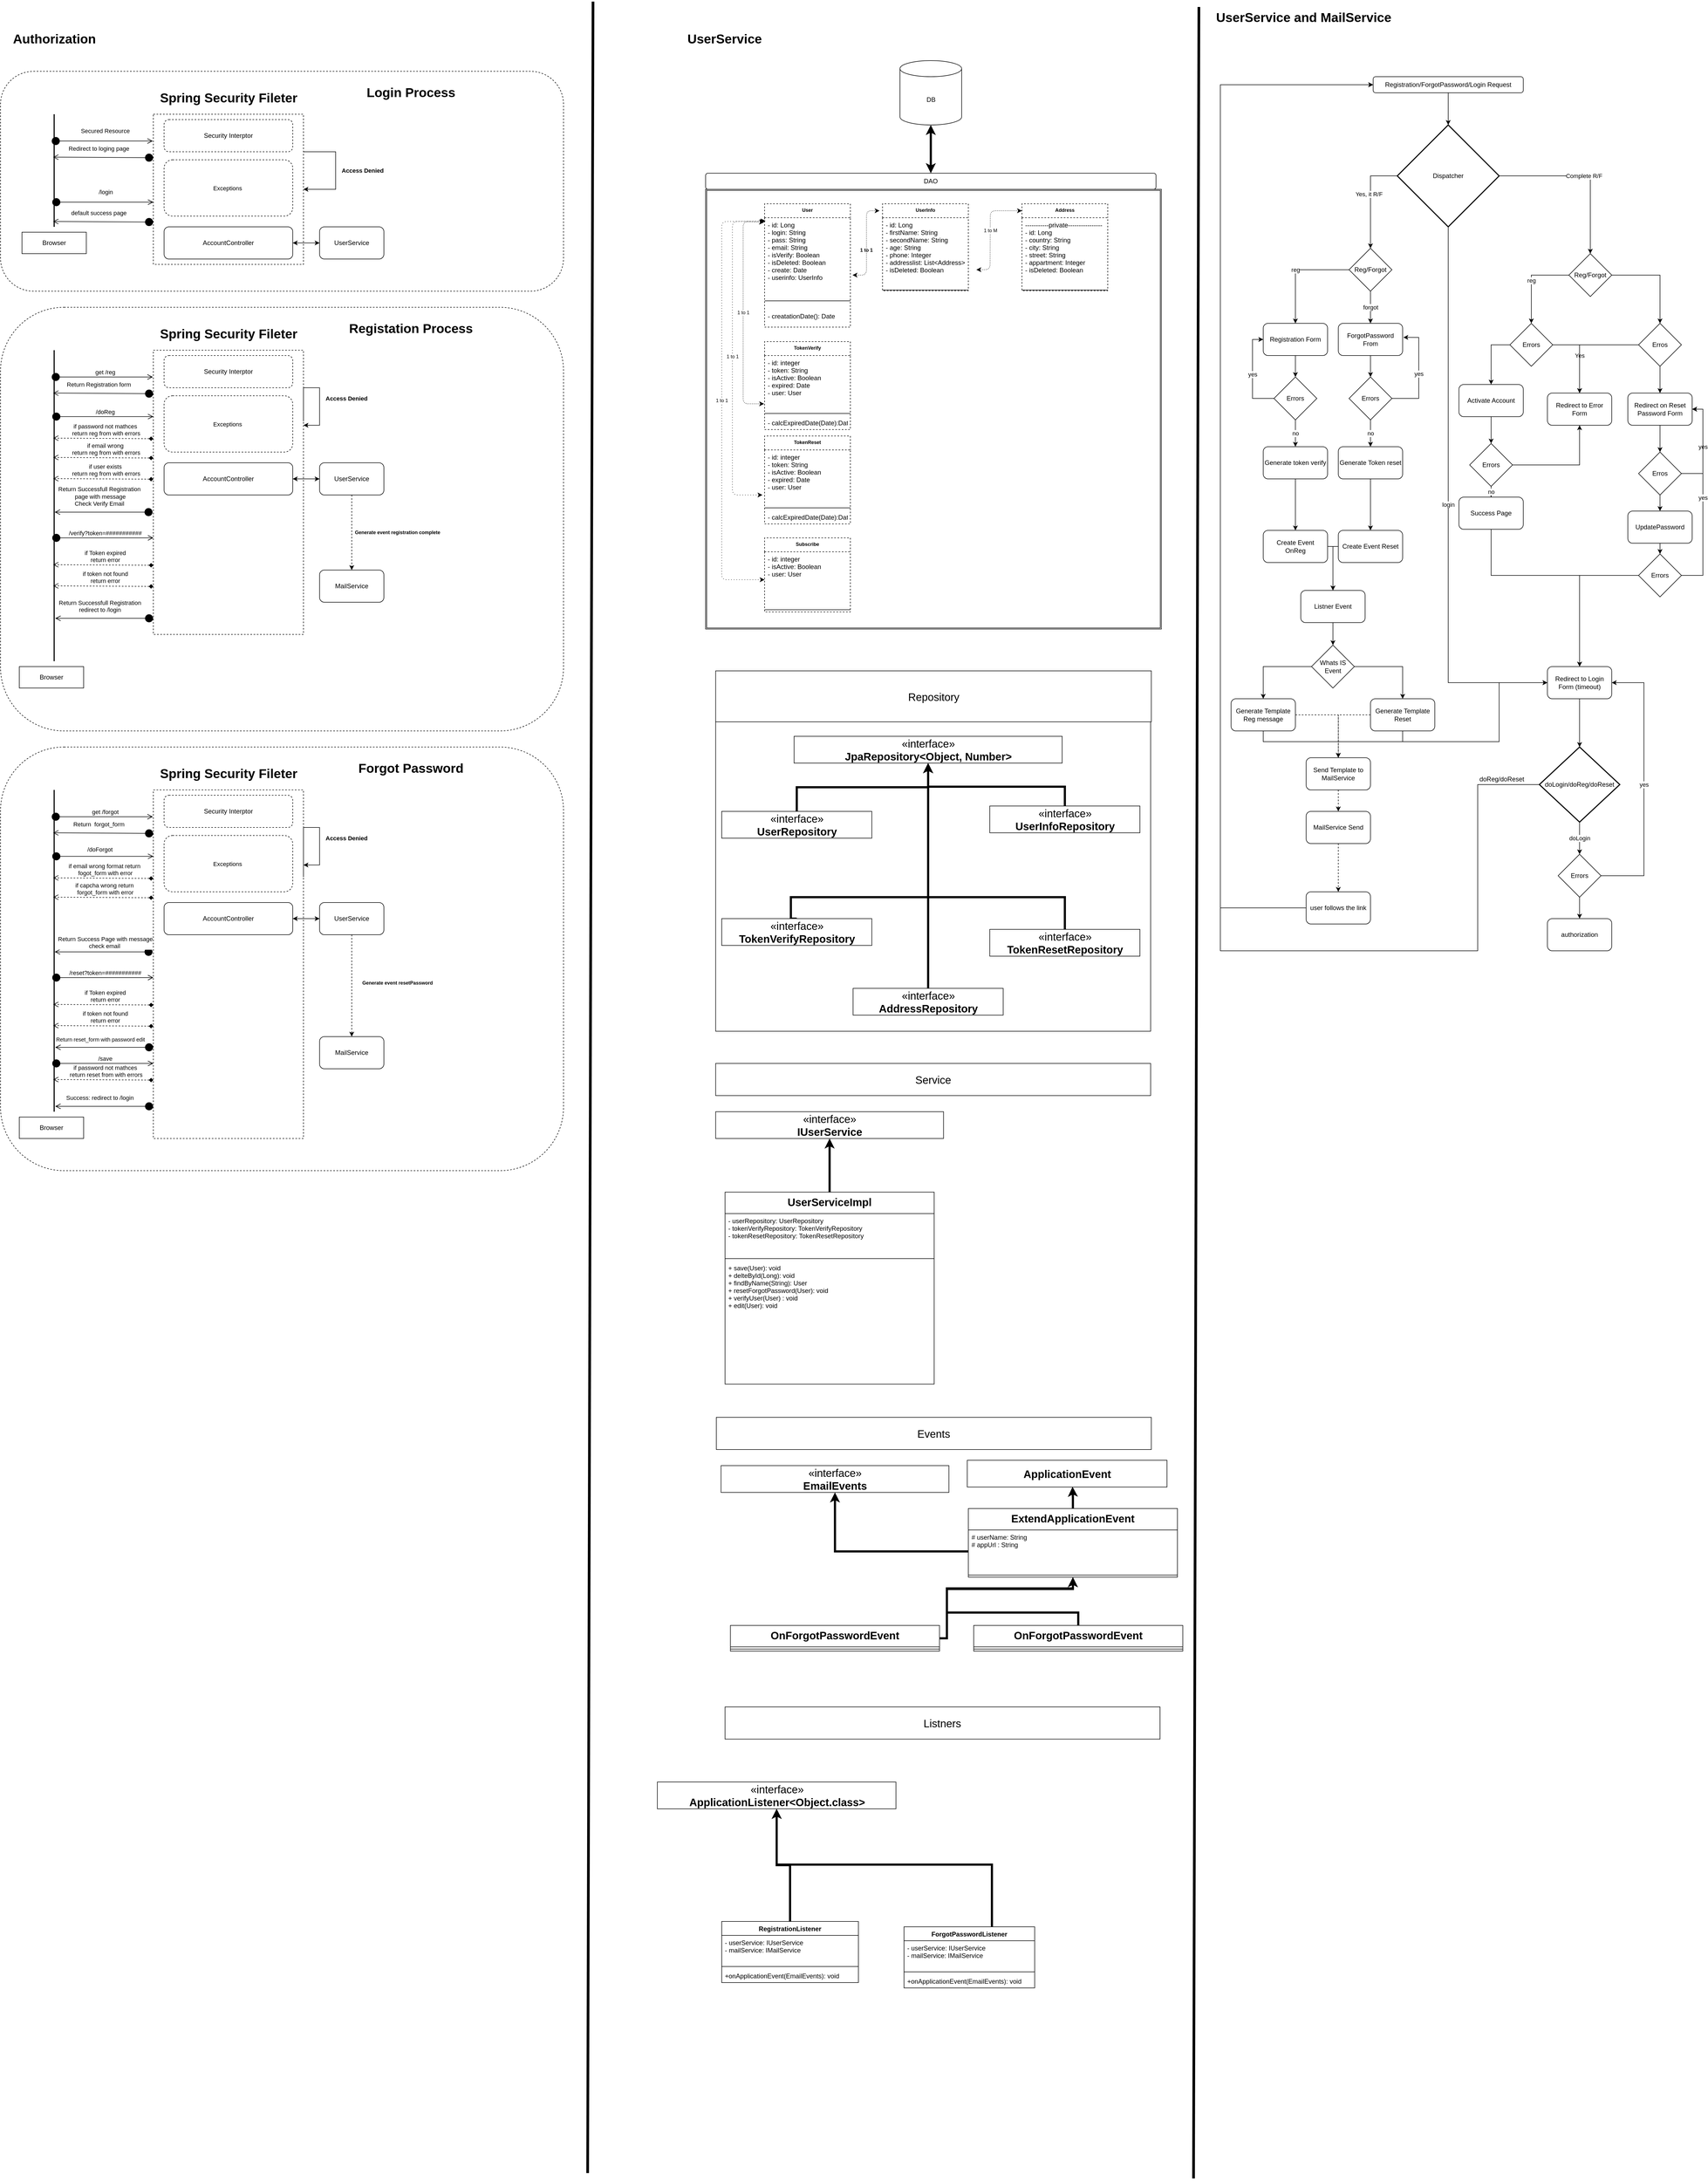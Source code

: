 <mxfile version="14.7.6" type="github">
  <diagram name="Page-1" id="9f46799a-70d6-7492-0946-bef42562c5a5">
    <mxGraphModel dx="2029" dy="774" grid="1" gridSize="10" guides="1" tooltips="1" connect="1" arrows="1" fold="1" page="1" pageScale="1" pageWidth="1100" pageHeight="850" background="none" math="0" shadow="0">
      <root>
        <mxCell id="0" />
        <mxCell id="1" parent="0" />
        <mxCell id="EFA0adyvLXKgIAI4bsh8-225" value="" style="shape=ext;double=1;rounded=1;whiteSpace=wrap;html=1;fontSize=9;arcSize=0;" parent="1" vertex="1">
          <mxGeometry x="1340" y="400" width="850" height="820" as="geometry" />
        </mxCell>
        <mxCell id="EFA0adyvLXKgIAI4bsh8-34" value="" style="rounded=1;whiteSpace=wrap;html=1;dashed=1;" parent="1" vertex="1">
          <mxGeometry x="25" y="180" width="1050" height="410" as="geometry" />
        </mxCell>
        <mxCell id="EFA0adyvLXKgIAI4bsh8-24" value="" style="rounded=0;whiteSpace=wrap;html=1;dashed=1;" parent="1" vertex="1">
          <mxGeometry x="310" y="260" width="280" height="280" as="geometry" />
        </mxCell>
        <mxCell id="EFA0adyvLXKgIAI4bsh8-4" value="Authorization" style="text;strokeColor=none;fillColor=none;html=1;fontSize=24;fontStyle=1;verticalAlign=middle;align=center;" parent="1" vertex="1">
          <mxGeometry x="40" y="100" width="170" height="40" as="geometry" />
        </mxCell>
        <mxCell id="EFA0adyvLXKgIAI4bsh8-19" style="edgeStyle=orthogonalEdgeStyle;rounded=0;orthogonalLoop=1;jettySize=auto;html=1;" parent="1" source="EFA0adyvLXKgIAI4bsh8-9" target="EFA0adyvLXKgIAI4bsh8-16" edge="1">
          <mxGeometry relative="1" as="geometry" />
        </mxCell>
        <mxCell id="EFA0adyvLXKgIAI4bsh8-9" value="UserService" style="rounded=1;whiteSpace=wrap;html=1;" parent="1" vertex="1">
          <mxGeometry x="620" y="470" width="120" height="60" as="geometry" />
        </mxCell>
        <mxCell id="EFA0adyvLXKgIAI4bsh8-18" style="edgeStyle=orthogonalEdgeStyle;rounded=0;orthogonalLoop=1;jettySize=auto;html=1;entryX=0;entryY=0.5;entryDx=0;entryDy=0;" parent="1" source="EFA0adyvLXKgIAI4bsh8-16" target="EFA0adyvLXKgIAI4bsh8-9" edge="1">
          <mxGeometry relative="1" as="geometry" />
        </mxCell>
        <mxCell id="EFA0adyvLXKgIAI4bsh8-16" value="AccountController" style="rounded=1;whiteSpace=wrap;html=1;" parent="1" vertex="1">
          <mxGeometry x="330" y="470" width="240" height="60" as="geometry" />
        </mxCell>
        <mxCell id="EFA0adyvLXKgIAI4bsh8-20" value="" style="line;strokeWidth=2;direction=south;html=1;" parent="1" vertex="1">
          <mxGeometry x="120" y="260" width="10" height="210" as="geometry" />
        </mxCell>
        <mxCell id="EFA0adyvLXKgIAI4bsh8-21" value="Browser" style="rounded=0;whiteSpace=wrap;html=1;" parent="1" vertex="1">
          <mxGeometry x="65" y="480" width="120" height="40" as="geometry" />
        </mxCell>
        <mxCell id="EFA0adyvLXKgIAI4bsh8-23" value="Spring Security Fileter" style="text;strokeColor=none;fillColor=none;html=1;fontSize=24;fontStyle=1;verticalAlign=middle;align=center;" parent="1" vertex="1">
          <mxGeometry x="400" y="210" width="100" height="40" as="geometry" />
        </mxCell>
        <mxCell id="EFA0adyvLXKgIAI4bsh8-27" value="Secured Resource" style="verticalAlign=bottom;startArrow=circle;startFill=1;endArrow=open;startSize=6;endSize=8;html=1;" parent="1" edge="1">
          <mxGeometry x="0.058" y="10" width="80" relative="1" as="geometry">
            <mxPoint x="120" y="310" as="sourcePoint" />
            <mxPoint x="309" y="310" as="targetPoint" />
            <mxPoint as="offset" />
          </mxGeometry>
        </mxCell>
        <mxCell id="EFA0adyvLXKgIAI4bsh8-28" value="Redirect to loging page" style="verticalAlign=bottom;startArrow=circle;startFill=1;endArrow=open;startSize=6;endSize=8;html=1;exitX=0.002;exitY=0.401;exitDx=0;exitDy=0;exitPerimeter=0;entryX=0.501;entryY=0.66;entryDx=0;entryDy=0;entryPerimeter=0;" parent="1" edge="1">
          <mxGeometry x="0.092" y="-7" width="80" relative="1" as="geometry">
            <mxPoint x="310.0" y="341.06" as="sourcePoint" />
            <mxPoint x="122.84" y="340" as="targetPoint" />
            <mxPoint as="offset" />
          </mxGeometry>
        </mxCell>
        <mxCell id="EFA0adyvLXKgIAI4bsh8-29" value="/login" style="verticalAlign=bottom;startArrow=circle;startFill=1;endArrow=open;startSize=6;endSize=8;html=1;" parent="1" edge="1">
          <mxGeometry x="0.058" y="10" width="80" relative="1" as="geometry">
            <mxPoint x="121" y="424" as="sourcePoint" />
            <mxPoint x="310" y="424" as="targetPoint" />
            <mxPoint as="offset" />
          </mxGeometry>
        </mxCell>
        <mxCell id="EFA0adyvLXKgIAI4bsh8-30" value="default success page" style="verticalAlign=bottom;startArrow=circle;startFill=1;endArrow=open;startSize=6;endSize=8;html=1;exitX=0.002;exitY=0.401;exitDx=0;exitDy=0;exitPerimeter=0;entryX=0.501;entryY=0.66;entryDx=0;entryDy=0;entryPerimeter=0;" parent="1" edge="1">
          <mxGeometry x="0.092" y="-7" width="80" relative="1" as="geometry">
            <mxPoint x="310.0" y="461.06" as="sourcePoint" />
            <mxPoint x="122.84" y="460" as="targetPoint" />
            <mxPoint as="offset" />
          </mxGeometry>
        </mxCell>
        <mxCell id="EFA0adyvLXKgIAI4bsh8-35" value="Security Interptor" style="rounded=1;whiteSpace=wrap;html=1;dashed=1;" parent="1" vertex="1">
          <mxGeometry x="330" y="270" width="240" height="60" as="geometry" />
        </mxCell>
        <mxCell id="EFA0adyvLXKgIAI4bsh8-36" style="edgeStyle=orthogonalEdgeStyle;rounded=0;orthogonalLoop=1;jettySize=auto;html=1;exitX=1;exitY=0.25;exitDx=0;exitDy=0;" parent="1" source="EFA0adyvLXKgIAI4bsh8-24" target="EFA0adyvLXKgIAI4bsh8-24" edge="1">
          <mxGeometry relative="1" as="geometry">
            <Array as="points">
              <mxPoint x="650" y="400" />
            </Array>
          </mxGeometry>
        </mxCell>
        <mxCell id="EFA0adyvLXKgIAI4bsh8-37" value="Access Denied" style="text;strokeColor=none;fillColor=none;html=1;fontSize=11;fontStyle=1;verticalAlign=middle;align=center;dashed=1;" parent="1" vertex="1">
          <mxGeometry x="650" y="345" width="100" height="40" as="geometry" />
        </mxCell>
        <mxCell id="EFA0adyvLXKgIAI4bsh8-38" value="Exceptions&amp;nbsp;" style="rounded=1;whiteSpace=wrap;html=1;dashed=1;fontSize=11;" parent="1" vertex="1">
          <mxGeometry x="330" y="345" width="240" height="105" as="geometry" />
        </mxCell>
        <mxCell id="EFA0adyvLXKgIAI4bsh8-39" value="Login Process" style="text;strokeColor=none;fillColor=none;html=1;fontSize=24;fontStyle=1;verticalAlign=middle;align=center;dashed=1;" parent="1" vertex="1">
          <mxGeometry x="670" y="200" width="240" height="40" as="geometry" />
        </mxCell>
        <mxCell id="EFA0adyvLXKgIAI4bsh8-40" value="" style="rounded=1;whiteSpace=wrap;html=1;dashed=1;" parent="1" vertex="1">
          <mxGeometry x="25" y="620" width="1050" height="790" as="geometry" />
        </mxCell>
        <mxCell id="EFA0adyvLXKgIAI4bsh8-41" value="" style="rounded=0;whiteSpace=wrap;html=1;dashed=1;" parent="1" vertex="1">
          <mxGeometry x="310" y="700" width="280" height="530" as="geometry" />
        </mxCell>
        <mxCell id="EFA0adyvLXKgIAI4bsh8-43" value="DB" style="shape=cylinder3;whiteSpace=wrap;html=1;boundedLbl=1;backgroundOutline=1;size=15;" parent="1" vertex="1">
          <mxGeometry x="1702.5" y="160" width="115" height="120" as="geometry" />
        </mxCell>
        <mxCell id="EFA0adyvLXKgIAI4bsh8-323" style="edgeStyle=orthogonalEdgeStyle;rounded=0;orthogonalLoop=1;jettySize=auto;html=1;entryX=0.5;entryY=1;entryDx=0;entryDy=0;entryPerimeter=0;strokeWidth=4;startArrow=classic;startFill=1;" parent="1" source="EFA0adyvLXKgIAI4bsh8-46" target="EFA0adyvLXKgIAI4bsh8-43" edge="1">
          <mxGeometry relative="1" as="geometry" />
        </mxCell>
        <mxCell id="EFA0adyvLXKgIAI4bsh8-46" value="DAO" style="rounded=1;whiteSpace=wrap;html=1;arcSize=14;" parent="1" vertex="1">
          <mxGeometry x="1340" y="370" width="840" height="30" as="geometry" />
        </mxCell>
        <mxCell id="EFA0adyvLXKgIAI4bsh8-48" style="edgeStyle=orthogonalEdgeStyle;rounded=0;orthogonalLoop=1;jettySize=auto;html=1;" parent="1" source="EFA0adyvLXKgIAI4bsh8-49" target="EFA0adyvLXKgIAI4bsh8-51" edge="1">
          <mxGeometry relative="1" as="geometry" />
        </mxCell>
        <mxCell id="EFA0adyvLXKgIAI4bsh8-49" value="UserService" style="rounded=1;whiteSpace=wrap;html=1;" parent="1" vertex="1">
          <mxGeometry x="620" y="910" width="120" height="60" as="geometry" />
        </mxCell>
        <mxCell id="EFA0adyvLXKgIAI4bsh8-50" style="edgeStyle=orthogonalEdgeStyle;rounded=0;orthogonalLoop=1;jettySize=auto;html=1;entryX=0;entryY=0.5;entryDx=0;entryDy=0;" parent="1" source="EFA0adyvLXKgIAI4bsh8-51" target="EFA0adyvLXKgIAI4bsh8-49" edge="1">
          <mxGeometry relative="1" as="geometry" />
        </mxCell>
        <mxCell id="EFA0adyvLXKgIAI4bsh8-51" value="AccountController" style="rounded=1;whiteSpace=wrap;html=1;" parent="1" vertex="1">
          <mxGeometry x="330" y="910" width="240" height="60" as="geometry" />
        </mxCell>
        <mxCell id="EFA0adyvLXKgIAI4bsh8-52" value="" style="line;strokeWidth=2;direction=south;html=1;" parent="1" vertex="1">
          <mxGeometry x="120" y="700" width="10" height="580" as="geometry" />
        </mxCell>
        <mxCell id="EFA0adyvLXKgIAI4bsh8-53" value="Browser" style="rounded=0;whiteSpace=wrap;html=1;" parent="1" vertex="1">
          <mxGeometry x="60" y="1290" width="120" height="40" as="geometry" />
        </mxCell>
        <mxCell id="EFA0adyvLXKgIAI4bsh8-54" value="Spring Security Fileter" style="text;strokeColor=none;fillColor=none;html=1;fontSize=24;fontStyle=1;verticalAlign=middle;align=center;" parent="1" vertex="1">
          <mxGeometry x="400" y="650" width="100" height="40" as="geometry" />
        </mxCell>
        <mxCell id="EFA0adyvLXKgIAI4bsh8-55" value="get /reg" style="verticalAlign=bottom;startArrow=circle;startFill=1;endArrow=open;startSize=6;endSize=8;html=1;" parent="1" edge="1">
          <mxGeometry x="0.058" width="80" relative="1" as="geometry">
            <mxPoint x="120" y="750" as="sourcePoint" />
            <mxPoint x="309" y="750" as="targetPoint" />
            <mxPoint as="offset" />
          </mxGeometry>
        </mxCell>
        <mxCell id="EFA0adyvLXKgIAI4bsh8-56" value="Return Registration form" style="verticalAlign=bottom;startArrow=circle;startFill=1;endArrow=open;startSize=6;endSize=8;html=1;exitX=0.002;exitY=0.401;exitDx=0;exitDy=0;exitPerimeter=0;entryX=0.501;entryY=0.66;entryDx=0;entryDy=0;entryPerimeter=0;" parent="1" edge="1">
          <mxGeometry x="0.092" y="-7" width="80" relative="1" as="geometry">
            <mxPoint x="310" y="781.06" as="sourcePoint" />
            <mxPoint x="122.84" y="780" as="targetPoint" />
            <mxPoint as="offset" />
          </mxGeometry>
        </mxCell>
        <mxCell id="EFA0adyvLXKgIAI4bsh8-57" value="/doReg" style="verticalAlign=bottom;startArrow=circle;startFill=1;endArrow=open;startSize=6;endSize=8;html=1;" parent="1" edge="1">
          <mxGeometry x="0.048" width="80" relative="1" as="geometry">
            <mxPoint x="121" y="823.82" as="sourcePoint" />
            <mxPoint x="310" y="823.82" as="targetPoint" />
            <mxPoint as="offset" />
          </mxGeometry>
        </mxCell>
        <mxCell id="EFA0adyvLXKgIAI4bsh8-58" value="if password not mathces&lt;br&gt;&amp;nbsp;return reg from with errors" style="verticalAlign=bottom;startArrow=diamond;startFill=1;endArrow=open;startSize=6;endSize=8;html=1;exitX=0.002;exitY=0.401;exitDx=0;exitDy=0;exitPerimeter=0;entryX=0.501;entryY=0.66;entryDx=0;entryDy=0;entryPerimeter=0;dashed=1;" parent="1" edge="1">
          <mxGeometry x="-0.038" y="-1" width="80" relative="1" as="geometry">
            <mxPoint x="310" y="865.06" as="sourcePoint" />
            <mxPoint x="122.84" y="864" as="targetPoint" />
            <mxPoint as="offset" />
          </mxGeometry>
        </mxCell>
        <mxCell id="EFA0adyvLXKgIAI4bsh8-59" value="Security Interptor" style="rounded=1;whiteSpace=wrap;html=1;dashed=1;" parent="1" vertex="1">
          <mxGeometry x="330" y="710" width="240" height="60" as="geometry" />
        </mxCell>
        <mxCell id="EFA0adyvLXKgIAI4bsh8-60" style="edgeStyle=orthogonalEdgeStyle;rounded=0;orthogonalLoop=1;jettySize=auto;html=1;exitX=1;exitY=0.25;exitDx=0;exitDy=0;" parent="1" source="EFA0adyvLXKgIAI4bsh8-41" target="EFA0adyvLXKgIAI4bsh8-41" edge="1">
          <mxGeometry relative="1" as="geometry">
            <Array as="points">
              <mxPoint x="620" y="770" />
              <mxPoint x="620" y="840" />
            </Array>
          </mxGeometry>
        </mxCell>
        <mxCell id="EFA0adyvLXKgIAI4bsh8-61" value="Access Denied" style="text;strokeColor=none;fillColor=none;html=1;fontSize=11;fontStyle=1;verticalAlign=middle;align=center;dashed=1;" parent="1" vertex="1">
          <mxGeometry x="620" y="770" width="100" height="40" as="geometry" />
        </mxCell>
        <mxCell id="EFA0adyvLXKgIAI4bsh8-62" value="Exceptions&amp;nbsp;" style="rounded=1;whiteSpace=wrap;html=1;dashed=1;fontSize=11;" parent="1" vertex="1">
          <mxGeometry x="330" y="785" width="240" height="105" as="geometry" />
        </mxCell>
        <mxCell id="EFA0adyvLXKgIAI4bsh8-63" value="Registation Process" style="text;strokeColor=none;fillColor=none;html=1;fontSize=24;fontStyle=1;verticalAlign=middle;align=center;dashed=1;" parent="1" vertex="1">
          <mxGeometry x="670" y="640" width="240" height="40" as="geometry" />
        </mxCell>
        <mxCell id="EFA0adyvLXKgIAI4bsh8-90" value="if email wrong&lt;br&gt;&amp;nbsp;return reg from with errors" style="verticalAlign=bottom;startArrow=diamond;startFill=1;endArrow=open;startSize=6;endSize=8;html=1;exitX=0.002;exitY=0.401;exitDx=0;exitDy=0;exitPerimeter=0;entryX=0.501;entryY=0.66;entryDx=0;entryDy=0;entryPerimeter=0;dashed=1;" parent="1" edge="1">
          <mxGeometry x="-0.038" y="-1" width="80" relative="1" as="geometry">
            <mxPoint x="310" y="901.06" as="sourcePoint" />
            <mxPoint x="122.84" y="900" as="targetPoint" />
            <mxPoint as="offset" />
          </mxGeometry>
        </mxCell>
        <mxCell id="EFA0adyvLXKgIAI4bsh8-91" value="if user exists&lt;br&gt;&amp;nbsp;return reg from with errors" style="verticalAlign=bottom;startArrow=diamond;startFill=1;endArrow=open;startSize=6;endSize=8;html=1;exitX=0.002;exitY=0.401;exitDx=0;exitDy=0;exitPerimeter=0;entryX=0.501;entryY=0.66;entryDx=0;entryDy=0;entryPerimeter=0;dashed=1;" parent="1" edge="1">
          <mxGeometry x="-0.038" y="-1" width="80" relative="1" as="geometry">
            <mxPoint x="310" y="940.53" as="sourcePoint" />
            <mxPoint x="122.84" y="939.47" as="targetPoint" />
            <mxPoint as="offset" />
          </mxGeometry>
        </mxCell>
        <mxCell id="EFA0adyvLXKgIAI4bsh8-92" value="Return Successfull Registration&lt;br&gt;&amp;nbsp;page with message&lt;br&gt;Check Verify Email" style="verticalAlign=bottom;startArrow=circle;startFill=1;endArrow=open;startSize=6;endSize=8;html=1;entryX=0.5;entryY=0.5;entryDx=0;entryDy=0;entryPerimeter=0;" parent="1" edge="1">
          <mxGeometry x="0.092" y="-7" width="80" relative="1" as="geometry">
            <mxPoint x="309" y="1002" as="sourcePoint" />
            <mxPoint x="126" y="1002" as="targetPoint" />
            <mxPoint as="offset" />
          </mxGeometry>
        </mxCell>
        <mxCell id="EFA0adyvLXKgIAI4bsh8-97" value="" style="endArrow=classic;html=1;dashed=1;fontSize=11;exitX=0.5;exitY=1;exitDx=0;exitDy=0;entryX=0.5;entryY=0;entryDx=0;entryDy=0;" parent="1" source="EFA0adyvLXKgIAI4bsh8-49" target="EFA0adyvLXKgIAI4bsh8-98" edge="1">
          <mxGeometry width="50" height="50" relative="1" as="geometry">
            <mxPoint x="640" y="1050" as="sourcePoint" />
            <mxPoint x="690" y="1000" as="targetPoint" />
          </mxGeometry>
        </mxCell>
        <mxCell id="EFA0adyvLXKgIAI4bsh8-98" value="MailService" style="rounded=1;whiteSpace=wrap;html=1;" parent="1" vertex="1">
          <mxGeometry x="620" y="1110" width="120" height="60" as="geometry" />
        </mxCell>
        <mxCell id="EFA0adyvLXKgIAI4bsh8-131" value="/verify?token=###########" style="verticalAlign=bottom;startArrow=circle;startFill=1;endArrow=open;startSize=6;endSize=8;html=1;" parent="1" edge="1">
          <mxGeometry x="0.048" width="80" relative="1" as="geometry">
            <mxPoint x="121.0" y="1050.0" as="sourcePoint" />
            <mxPoint x="310" y="1050.0" as="targetPoint" />
            <mxPoint as="offset" />
          </mxGeometry>
        </mxCell>
        <mxCell id="EFA0adyvLXKgIAI4bsh8-133" value="if Token expired&lt;br&gt;return error" style="verticalAlign=bottom;startArrow=diamond;startFill=1;endArrow=open;startSize=6;endSize=8;html=1;exitX=0.002;exitY=0.401;exitDx=0;exitDy=0;exitPerimeter=0;entryX=0.501;entryY=0.66;entryDx=0;entryDy=0;entryPerimeter=0;dashed=1;" parent="1" edge="1">
          <mxGeometry x="-0.038" y="-1" width="80" relative="1" as="geometry">
            <mxPoint x="310" y="1101.06" as="sourcePoint" />
            <mxPoint x="122.84" y="1100" as="targetPoint" />
            <mxPoint as="offset" />
          </mxGeometry>
        </mxCell>
        <mxCell id="EFA0adyvLXKgIAI4bsh8-134" value="if token not found&lt;br&gt;return error" style="verticalAlign=bottom;startArrow=diamond;startFill=1;endArrow=open;startSize=6;endSize=8;html=1;exitX=0.002;exitY=0.401;exitDx=0;exitDy=0;exitPerimeter=0;entryX=0.501;entryY=0.66;entryDx=0;entryDy=0;entryPerimeter=0;dashed=1;" parent="1" edge="1">
          <mxGeometry x="-0.038" y="-1" width="80" relative="1" as="geometry">
            <mxPoint x="310" y="1140.53" as="sourcePoint" />
            <mxPoint x="122.84" y="1139.47" as="targetPoint" />
            <mxPoint as="offset" />
          </mxGeometry>
        </mxCell>
        <mxCell id="EFA0adyvLXKgIAI4bsh8-135" value="Return Successfull Registration&lt;br&gt;redirect to /login" style="verticalAlign=bottom;startArrow=circle;startFill=1;endArrow=open;startSize=6;endSize=8;html=1;entryX=0.5;entryY=0.5;entryDx=0;entryDy=0;entryPerimeter=0;" parent="1" edge="1">
          <mxGeometry x="0.092" y="-7" width="80" relative="1" as="geometry">
            <mxPoint x="310" y="1200" as="sourcePoint" />
            <mxPoint x="127.0" y="1200" as="targetPoint" />
            <mxPoint as="offset" />
          </mxGeometry>
        </mxCell>
        <mxCell id="EFA0adyvLXKgIAI4bsh8-136" value="" style="rounded=1;whiteSpace=wrap;html=1;dashed=1;" parent="1" vertex="1">
          <mxGeometry x="25" y="1440" width="1050" height="790" as="geometry" />
        </mxCell>
        <mxCell id="EFA0adyvLXKgIAI4bsh8-137" value="" style="rounded=0;whiteSpace=wrap;html=1;dashed=1;" parent="1" vertex="1">
          <mxGeometry x="310" y="1520" width="280" height="650" as="geometry" />
        </mxCell>
        <mxCell id="EFA0adyvLXKgIAI4bsh8-144" style="edgeStyle=orthogonalEdgeStyle;rounded=0;orthogonalLoop=1;jettySize=auto;html=1;" parent="1" source="EFA0adyvLXKgIAI4bsh8-145" target="EFA0adyvLXKgIAI4bsh8-147" edge="1">
          <mxGeometry relative="1" as="geometry" />
        </mxCell>
        <mxCell id="EFA0adyvLXKgIAI4bsh8-145" value="UserService" style="rounded=1;whiteSpace=wrap;html=1;" parent="1" vertex="1">
          <mxGeometry x="620" y="1730" width="120" height="60" as="geometry" />
        </mxCell>
        <mxCell id="EFA0adyvLXKgIAI4bsh8-146" style="edgeStyle=orthogonalEdgeStyle;rounded=0;orthogonalLoop=1;jettySize=auto;html=1;entryX=0;entryY=0.5;entryDx=0;entryDy=0;" parent="1" source="EFA0adyvLXKgIAI4bsh8-147" target="EFA0adyvLXKgIAI4bsh8-145" edge="1">
          <mxGeometry relative="1" as="geometry" />
        </mxCell>
        <mxCell id="EFA0adyvLXKgIAI4bsh8-147" value="AccountController" style="rounded=1;whiteSpace=wrap;html=1;" parent="1" vertex="1">
          <mxGeometry x="330" y="1730" width="240" height="60" as="geometry" />
        </mxCell>
        <mxCell id="EFA0adyvLXKgIAI4bsh8-148" value="" style="line;strokeWidth=2;direction=south;html=1;" parent="1" vertex="1">
          <mxGeometry x="120" y="1520" width="10" height="600" as="geometry" />
        </mxCell>
        <mxCell id="EFA0adyvLXKgIAI4bsh8-149" value="Browser" style="rounded=0;whiteSpace=wrap;html=1;" parent="1" vertex="1">
          <mxGeometry x="60" y="2130" width="120" height="40" as="geometry" />
        </mxCell>
        <mxCell id="EFA0adyvLXKgIAI4bsh8-150" value="Spring Security Fileter" style="text;strokeColor=none;fillColor=none;html=1;fontSize=24;fontStyle=1;verticalAlign=middle;align=center;" parent="1" vertex="1">
          <mxGeometry x="400" y="1470" width="100" height="40" as="geometry" />
        </mxCell>
        <mxCell id="EFA0adyvLXKgIAI4bsh8-151" value="get /forgot" style="verticalAlign=bottom;startArrow=circle;startFill=1;endArrow=open;startSize=6;endSize=8;html=1;" parent="1" edge="1">
          <mxGeometry x="0.058" width="80" relative="1" as="geometry">
            <mxPoint x="120" y="1570" as="sourcePoint" />
            <mxPoint x="309.0" y="1570" as="targetPoint" />
            <mxPoint as="offset" />
          </mxGeometry>
        </mxCell>
        <mxCell id="EFA0adyvLXKgIAI4bsh8-152" value="Return&amp;nbsp; forgot_form" style="verticalAlign=bottom;startArrow=circle;startFill=1;endArrow=open;startSize=6;endSize=8;html=1;exitX=0.002;exitY=0.401;exitDx=0;exitDy=0;exitPerimeter=0;entryX=0.501;entryY=0.66;entryDx=0;entryDy=0;entryPerimeter=0;" parent="1" edge="1">
          <mxGeometry x="0.092" y="-7" width="80" relative="1" as="geometry">
            <mxPoint x="310" y="1601.06" as="sourcePoint" />
            <mxPoint x="122.84" y="1600" as="targetPoint" />
            <mxPoint as="offset" />
          </mxGeometry>
        </mxCell>
        <mxCell id="EFA0adyvLXKgIAI4bsh8-153" value="/doForgot" style="verticalAlign=bottom;startArrow=circle;startFill=1;endArrow=open;startSize=6;endSize=8;html=1;" parent="1" edge="1">
          <mxGeometry x="-0.058" y="4" width="80" relative="1" as="geometry">
            <mxPoint x="121" y="1643.82" as="sourcePoint" />
            <mxPoint x="310" y="1643.82" as="targetPoint" />
            <mxPoint as="offset" />
          </mxGeometry>
        </mxCell>
        <mxCell id="EFA0adyvLXKgIAI4bsh8-154" value="if email wrong format return&amp;nbsp;&lt;br&gt;fogot_form with error" style="verticalAlign=bottom;startArrow=diamond;startFill=1;endArrow=open;startSize=6;endSize=8;html=1;exitX=0.002;exitY=0.401;exitDx=0;exitDy=0;exitPerimeter=0;entryX=0.501;entryY=0.66;entryDx=0;entryDy=0;entryPerimeter=0;dashed=1;" parent="1" edge="1">
          <mxGeometry x="-0.038" y="-1" width="80" relative="1" as="geometry">
            <mxPoint x="310" y="1685.06" as="sourcePoint" />
            <mxPoint x="122.84" y="1684.0" as="targetPoint" />
            <mxPoint as="offset" />
          </mxGeometry>
        </mxCell>
        <mxCell id="EFA0adyvLXKgIAI4bsh8-155" value="Security Interptor" style="rounded=1;whiteSpace=wrap;html=1;dashed=1;" parent="1" vertex="1">
          <mxGeometry x="330" y="1530" width="240" height="60" as="geometry" />
        </mxCell>
        <mxCell id="EFA0adyvLXKgIAI4bsh8-156" style="edgeStyle=orthogonalEdgeStyle;rounded=0;orthogonalLoop=1;jettySize=auto;html=1;exitX=1;exitY=0.25;exitDx=0;exitDy=0;" parent="1" source="EFA0adyvLXKgIAI4bsh8-137" target="EFA0adyvLXKgIAI4bsh8-137" edge="1">
          <mxGeometry relative="1" as="geometry">
            <Array as="points">
              <mxPoint x="620" y="1590" />
              <mxPoint x="620" y="1660" />
            </Array>
          </mxGeometry>
        </mxCell>
        <mxCell id="EFA0adyvLXKgIAI4bsh8-157" value="Access Denied" style="text;strokeColor=none;fillColor=none;html=1;fontSize=11;fontStyle=1;verticalAlign=middle;align=center;dashed=1;" parent="1" vertex="1">
          <mxGeometry x="620" y="1590" width="100" height="40" as="geometry" />
        </mxCell>
        <mxCell id="EFA0adyvLXKgIAI4bsh8-158" value="Exceptions&amp;nbsp;" style="rounded=1;whiteSpace=wrap;html=1;dashed=1;fontSize=11;" parent="1" vertex="1">
          <mxGeometry x="330" y="1605" width="240" height="105" as="geometry" />
        </mxCell>
        <mxCell id="EFA0adyvLXKgIAI4bsh8-159" value="Forgot Password" style="text;strokeColor=none;fillColor=none;html=1;fontSize=24;fontStyle=1;verticalAlign=middle;align=center;dashed=1;" parent="1" vertex="1">
          <mxGeometry x="670" y="1460" width="240" height="40" as="geometry" />
        </mxCell>
        <mxCell id="EFA0adyvLXKgIAI4bsh8-160" value="if capcha wrong return&amp;nbsp;&lt;br&gt;forgot_form with error" style="verticalAlign=bottom;startArrow=diamond;startFill=1;endArrow=open;startSize=6;endSize=8;html=1;exitX=0.002;exitY=0.401;exitDx=0;exitDy=0;exitPerimeter=0;entryX=0.501;entryY=0.66;entryDx=0;entryDy=0;entryPerimeter=0;dashed=1;" parent="1" edge="1">
          <mxGeometry x="-0.038" y="-1" width="80" relative="1" as="geometry">
            <mxPoint x="310" y="1721.06" as="sourcePoint" />
            <mxPoint x="122.84" y="1720" as="targetPoint" />
            <mxPoint as="offset" />
          </mxGeometry>
        </mxCell>
        <mxCell id="EFA0adyvLXKgIAI4bsh8-162" value="Return Success Page with message&lt;br&gt;check email&amp;nbsp;" style="verticalAlign=bottom;startArrow=circle;startFill=1;endArrow=open;startSize=6;endSize=8;html=1;entryX=0.5;entryY=0.5;entryDx=0;entryDy=0;entryPerimeter=0;" parent="1" edge="1">
          <mxGeometry x="-0.027" y="-2" width="80" relative="1" as="geometry">
            <mxPoint x="309.0" y="1822.0" as="sourcePoint" />
            <mxPoint x="126" y="1822.0" as="targetPoint" />
            <mxPoint as="offset" />
          </mxGeometry>
        </mxCell>
        <mxCell id="EFA0adyvLXKgIAI4bsh8-163" value="" style="endArrow=classic;html=1;dashed=1;fontSize=11;exitX=0.5;exitY=1;exitDx=0;exitDy=0;entryX=0.5;entryY=0;entryDx=0;entryDy=0;" parent="1" source="EFA0adyvLXKgIAI4bsh8-145" target="EFA0adyvLXKgIAI4bsh8-164" edge="1">
          <mxGeometry width="50" height="50" relative="1" as="geometry">
            <mxPoint x="640" y="1870" as="sourcePoint" />
            <mxPoint x="690" y="1820" as="targetPoint" />
          </mxGeometry>
        </mxCell>
        <mxCell id="EFA0adyvLXKgIAI4bsh8-164" value="MailService" style="rounded=1;whiteSpace=wrap;html=1;" parent="1" vertex="1">
          <mxGeometry x="620" y="1980" width="120" height="60" as="geometry" />
        </mxCell>
        <mxCell id="EFA0adyvLXKgIAI4bsh8-165" value="/reset?token=###########" style="verticalAlign=bottom;startArrow=circle;startFill=1;endArrow=open;startSize=6;endSize=8;html=1;" parent="1" edge="1">
          <mxGeometry x="0.048" width="80" relative="1" as="geometry">
            <mxPoint x="121" y="1870" as="sourcePoint" />
            <mxPoint x="310" y="1870" as="targetPoint" />
            <mxPoint as="offset" />
          </mxGeometry>
        </mxCell>
        <mxCell id="EFA0adyvLXKgIAI4bsh8-166" value="if Token expired&lt;br&gt;return error" style="verticalAlign=bottom;startArrow=diamond;startFill=1;endArrow=open;startSize=6;endSize=8;html=1;exitX=0.002;exitY=0.401;exitDx=0;exitDy=0;exitPerimeter=0;entryX=0.501;entryY=0.66;entryDx=0;entryDy=0;entryPerimeter=0;dashed=1;" parent="1" edge="1">
          <mxGeometry x="-0.038" y="-1" width="80" relative="1" as="geometry">
            <mxPoint x="310" y="1921.06" as="sourcePoint" />
            <mxPoint x="122.84" y="1920" as="targetPoint" />
            <mxPoint as="offset" />
          </mxGeometry>
        </mxCell>
        <mxCell id="EFA0adyvLXKgIAI4bsh8-167" value="if token not found&lt;br&gt;return error" style="verticalAlign=bottom;startArrow=diamond;startFill=1;endArrow=open;startSize=6;endSize=8;html=1;exitX=0.002;exitY=0.401;exitDx=0;exitDy=0;exitPerimeter=0;entryX=0.501;entryY=0.66;entryDx=0;entryDy=0;entryPerimeter=0;dashed=1;" parent="1" edge="1">
          <mxGeometry x="-0.038" y="-1" width="80" relative="1" as="geometry">
            <mxPoint x="310" y="1960.53" as="sourcePoint" />
            <mxPoint x="122.84" y="1959.47" as="targetPoint" />
            <mxPoint as="offset" />
          </mxGeometry>
        </mxCell>
        <mxCell id="EFA0adyvLXKgIAI4bsh8-168" value="Return reset_form with password edit" style="verticalAlign=bottom;startArrow=circle;startFill=1;endArrow=open;startSize=6;endSize=8;html=1;entryX=0.5;entryY=0.5;entryDx=0;entryDy=0;entryPerimeter=0;fontSize=10;" parent="1" edge="1">
          <mxGeometry x="0.082" y="-6" width="80" relative="1" as="geometry">
            <mxPoint x="310" y="2000" as="sourcePoint" />
            <mxPoint x="127.0" y="2000" as="targetPoint" />
            <mxPoint as="offset" />
          </mxGeometry>
        </mxCell>
        <mxCell id="EFA0adyvLXKgIAI4bsh8-171" value="/save" style="verticalAlign=bottom;startArrow=circle;startFill=1;endArrow=open;startSize=6;endSize=8;html=1;" parent="1" edge="1">
          <mxGeometry x="0.048" width="80" relative="1" as="geometry">
            <mxPoint x="121" y="2030" as="sourcePoint" />
            <mxPoint x="310" y="2030" as="targetPoint" />
            <mxPoint as="offset" />
          </mxGeometry>
        </mxCell>
        <mxCell id="EFA0adyvLXKgIAI4bsh8-172" value="if password not mathces&lt;br&gt;&amp;nbsp;return reset from with errors" style="verticalAlign=bottom;startArrow=diamond;startFill=1;endArrow=open;startSize=6;endSize=8;html=1;exitX=0.002;exitY=0.401;exitDx=0;exitDy=0;exitPerimeter=0;entryX=0.501;entryY=0.66;entryDx=0;entryDy=0;entryPerimeter=0;dashed=1;" parent="1" edge="1">
          <mxGeometry x="-0.038" y="-1" width="80" relative="1" as="geometry">
            <mxPoint x="310" y="2061.06" as="sourcePoint" />
            <mxPoint x="122.84" y="2060" as="targetPoint" />
            <mxPoint as="offset" />
          </mxGeometry>
        </mxCell>
        <mxCell id="EFA0adyvLXKgIAI4bsh8-173" value="Success: redirect to /login" style="verticalAlign=bottom;startArrow=circle;startFill=1;endArrow=open;startSize=6;endSize=8;html=1;entryX=0.5;entryY=0.5;entryDx=0;entryDy=0;entryPerimeter=0;" parent="1" edge="1">
          <mxGeometry x="0.092" y="-7" width="80" relative="1" as="geometry">
            <mxPoint x="310" y="2110" as="sourcePoint" />
            <mxPoint x="127.0" y="2110" as="targetPoint" />
            <mxPoint as="offset" />
          </mxGeometry>
        </mxCell>
        <mxCell id="EFA0adyvLXKgIAI4bsh8-174" value="Generate event registration complete" style="text;strokeColor=none;fillColor=none;html=1;fontSize=9;fontStyle=1;verticalAlign=middle;align=center;dashed=1;" parent="1" vertex="1">
          <mxGeometry x="680" y="1020" width="170" height="40" as="geometry" />
        </mxCell>
        <mxCell id="EFA0adyvLXKgIAI4bsh8-175" value="Generate event resetPassword" style="text;strokeColor=none;fillColor=none;html=1;fontSize=9;fontStyle=1;verticalAlign=middle;align=center;dashed=1;" parent="1" vertex="1">
          <mxGeometry x="680" y="1860" width="170" height="40" as="geometry" />
        </mxCell>
        <mxCell id="EFA0adyvLXKgIAI4bsh8-177" value="UserService" style="text;strokeColor=none;fillColor=none;html=1;fontSize=24;fontStyle=1;verticalAlign=middle;align=center;" parent="1" vertex="1">
          <mxGeometry x="1290" y="100" width="170" height="40" as="geometry" />
        </mxCell>
        <mxCell id="EFA0adyvLXKgIAI4bsh8-183" value="User" style="swimlane;fontStyle=1;align=center;verticalAlign=top;childLayout=stackLayout;horizontal=1;startSize=26;horizontalStack=0;resizeParent=1;resizeParentMax=0;resizeLast=0;collapsible=1;marginBottom=0;dashed=1;fontSize=9;" parent="1" vertex="1">
          <mxGeometry x="1450" y="427" width="160" height="230" as="geometry">
            <mxRectangle x="1230" y="357" width="80" height="26" as="alternateBounds" />
          </mxGeometry>
        </mxCell>
        <mxCell id="EFA0adyvLXKgIAI4bsh8-184" value="- id: Long&#xa;- login: String&#xa;- pass: String&#xa;- email: String&#xa;- isVerify: Boolean&#xa;- isDeleted: Boolean&#xa;- create: Date&#xa;- userinfo: UserInfo&#xa;&#xa;" style="text;strokeColor=none;fillColor=none;align=left;verticalAlign=top;spacingLeft=4;spacingRight=4;overflow=hidden;rotatable=0;points=[[0,0.5],[1,0.5]];portConstraint=eastwest;" parent="EFA0adyvLXKgIAI4bsh8-183" vertex="1">
          <mxGeometry y="26" width="160" height="154" as="geometry" />
        </mxCell>
        <mxCell id="EFA0adyvLXKgIAI4bsh8-185" value="" style="line;strokeWidth=1;fillColor=none;align=left;verticalAlign=middle;spacingTop=-1;spacingLeft=3;spacingRight=3;rotatable=0;labelPosition=right;points=[];portConstraint=eastwest;" parent="EFA0adyvLXKgIAI4bsh8-183" vertex="1">
          <mxGeometry y="180" width="160" height="2" as="geometry" />
        </mxCell>
        <mxCell id="EFA0adyvLXKgIAI4bsh8-186" value="&#xa;- creatationDate(): Date" style="text;strokeColor=none;fillColor=none;align=left;verticalAlign=top;spacingLeft=4;spacingRight=4;overflow=hidden;rotatable=0;points=[[0,0.5],[1,0.5]];portConstraint=eastwest;" parent="EFA0adyvLXKgIAI4bsh8-183" vertex="1">
          <mxGeometry y="182" width="160" height="48" as="geometry" />
        </mxCell>
        <mxCell id="EFA0adyvLXKgIAI4bsh8-187" value="UserInfo" style="swimlane;fontStyle=1;align=center;verticalAlign=top;childLayout=stackLayout;horizontal=1;startSize=26;horizontalStack=0;resizeParent=1;resizeParentMax=0;resizeLast=0;collapsible=1;marginBottom=0;dashed=1;fontSize=9;" parent="1" vertex="1">
          <mxGeometry x="1670" y="427" width="160" height="162" as="geometry">
            <mxRectangle x="1230" y="357" width="80" height="26" as="alternateBounds" />
          </mxGeometry>
        </mxCell>
        <mxCell id="EFA0adyvLXKgIAI4bsh8-188" value="- id: Long&#xa;- firstName: String&#xa;- secondName: String&#xa;- age: String&#xa;- phone: Integer&#xa;- addresslist: List&lt;Address&gt;&#xa;- isDeleted: Boolean&#xa;&#xa;" style="text;strokeColor=none;fillColor=none;align=left;verticalAlign=top;spacingLeft=4;spacingRight=4;overflow=hidden;rotatable=0;points=[[0,0.5],[1,0.5]];portConstraint=eastwest;" parent="EFA0adyvLXKgIAI4bsh8-187" vertex="1">
          <mxGeometry y="26" width="160" height="134" as="geometry" />
        </mxCell>
        <mxCell id="EFA0adyvLXKgIAI4bsh8-189" value="" style="line;strokeWidth=1;fillColor=none;align=left;verticalAlign=middle;spacingTop=-1;spacingLeft=3;spacingRight=3;rotatable=0;labelPosition=right;points=[];portConstraint=eastwest;" parent="EFA0adyvLXKgIAI4bsh8-187" vertex="1">
          <mxGeometry y="160" width="160" height="2" as="geometry" />
        </mxCell>
        <mxCell id="EFA0adyvLXKgIAI4bsh8-191" value="Address" style="swimlane;fontStyle=1;align=center;verticalAlign=top;childLayout=stackLayout;horizontal=1;startSize=26;horizontalStack=0;resizeParent=1;resizeParentMax=0;resizeLast=0;collapsible=1;marginBottom=0;dashed=1;fontSize=9;" parent="1" vertex="1">
          <mxGeometry x="1930" y="427" width="160" height="162" as="geometry">
            <mxRectangle x="1230" y="357" width="80" height="26" as="alternateBounds" />
          </mxGeometry>
        </mxCell>
        <mxCell id="EFA0adyvLXKgIAI4bsh8-192" value="-----------private----------------&#xa;- id: Long&#xa;- country: String&#xa;- city: String&#xa;- street: String&#xa;- appartment: Integer&#xa;- isDeleted: Boolean&#xa;&#xa;" style="text;strokeColor=none;fillColor=none;align=left;verticalAlign=top;spacingLeft=4;spacingRight=4;overflow=hidden;rotatable=0;points=[[0,0.5],[1,0.5]];portConstraint=eastwest;" parent="EFA0adyvLXKgIAI4bsh8-191" vertex="1">
          <mxGeometry y="26" width="160" height="134" as="geometry" />
        </mxCell>
        <mxCell id="EFA0adyvLXKgIAI4bsh8-193" value="" style="line;strokeWidth=1;fillColor=none;align=left;verticalAlign=middle;spacingTop=-1;spacingLeft=3;spacingRight=3;rotatable=0;labelPosition=right;points=[];portConstraint=eastwest;" parent="EFA0adyvLXKgIAI4bsh8-191" vertex="1">
          <mxGeometry y="160" width="160" height="2" as="geometry" />
        </mxCell>
        <mxCell id="EFA0adyvLXKgIAI4bsh8-196" value="1 to 1" style="text;align=center;fontStyle=1;verticalAlign=middle;spacingLeft=3;spacingRight=3;strokeColor=none;rotatable=0;points=[[0,0.5],[1,0.5]];portConstraint=eastwest;dashed=1;fontSize=9;" parent="1" vertex="1">
          <mxGeometry x="1600" y="500" width="80" height="26" as="geometry" />
        </mxCell>
        <mxCell id="EFA0adyvLXKgIAI4bsh8-203" value="TokenVerify" style="swimlane;fontStyle=1;align=center;verticalAlign=top;childLayout=stackLayout;horizontal=1;startSize=26;horizontalStack=0;resizeParent=1;resizeParentMax=0;resizeLast=0;collapsible=1;marginBottom=0;dashed=1;fontSize=9;" parent="1" vertex="1">
          <mxGeometry x="1450" y="684" width="160" height="164" as="geometry" />
        </mxCell>
        <mxCell id="EFA0adyvLXKgIAI4bsh8-204" value="- id: integer&#xa;- token: String&#xa;- isActive: Boolean&#xa;- expired: Date&#xa;- user: User" style="text;strokeColor=none;fillColor=none;align=left;verticalAlign=top;spacingLeft=4;spacingRight=4;overflow=hidden;rotatable=0;points=[[0,0.5],[1,0.5]];portConstraint=eastwest;" parent="EFA0adyvLXKgIAI4bsh8-203" vertex="1">
          <mxGeometry y="26" width="160" height="104" as="geometry" />
        </mxCell>
        <mxCell id="EFA0adyvLXKgIAI4bsh8-205" value="" style="line;strokeWidth=1;fillColor=none;align=left;verticalAlign=middle;spacingTop=-1;spacingLeft=3;spacingRight=3;rotatable=0;labelPosition=right;points=[];portConstraint=eastwest;" parent="EFA0adyvLXKgIAI4bsh8-203" vertex="1">
          <mxGeometry y="130" width="160" height="8" as="geometry" />
        </mxCell>
        <mxCell id="EFA0adyvLXKgIAI4bsh8-206" value="- calcExpiredDate(Date):Date" style="text;strokeColor=none;fillColor=none;align=left;verticalAlign=top;spacingLeft=4;spacingRight=4;overflow=hidden;rotatable=0;points=[[0,0.5],[1,0.5]];portConstraint=eastwest;" parent="EFA0adyvLXKgIAI4bsh8-203" vertex="1">
          <mxGeometry y="138" width="160" height="26" as="geometry" />
        </mxCell>
        <mxCell id="EFA0adyvLXKgIAI4bsh8-207" value="1 to 1" style="endArrow=classic;startArrow=classic;html=1;dashed=1;fontSize=9;dashPattern=1 2;entryX=-0.007;entryY=0.056;entryDx=0;entryDy=0;entryPerimeter=0;" parent="1" target="EFA0adyvLXKgIAI4bsh8-184" edge="1">
          <mxGeometry width="50" height="50" relative="1" as="geometry">
            <mxPoint x="1449" y="800" as="sourcePoint" />
            <mxPoint x="1450" y="650" as="targetPoint" />
            <Array as="points">
              <mxPoint x="1410" y="800" />
              <mxPoint x="1410" y="460" />
            </Array>
          </mxGeometry>
        </mxCell>
        <mxCell id="EFA0adyvLXKgIAI4bsh8-208" value="TokenReset" style="swimlane;fontStyle=1;align=center;verticalAlign=top;childLayout=stackLayout;horizontal=1;startSize=26;horizontalStack=0;resizeParent=1;resizeParentMax=0;resizeLast=0;collapsible=1;marginBottom=0;dashed=1;fontSize=9;" parent="1" vertex="1">
          <mxGeometry x="1450" y="860" width="160" height="164" as="geometry" />
        </mxCell>
        <mxCell id="EFA0adyvLXKgIAI4bsh8-209" value="- id: integer&#xa;- token: String&#xa;- isActive: Boolean&#xa;- expired: Date&#xa;- user: User" style="text;strokeColor=none;fillColor=none;align=left;verticalAlign=top;spacingLeft=4;spacingRight=4;overflow=hidden;rotatable=0;points=[[0,0.5],[1,0.5]];portConstraint=eastwest;" parent="EFA0adyvLXKgIAI4bsh8-208" vertex="1">
          <mxGeometry y="26" width="160" height="104" as="geometry" />
        </mxCell>
        <mxCell id="EFA0adyvLXKgIAI4bsh8-210" value="" style="line;strokeWidth=1;fillColor=none;align=left;verticalAlign=middle;spacingTop=-1;spacingLeft=3;spacingRight=3;rotatable=0;labelPosition=right;points=[];portConstraint=eastwest;" parent="EFA0adyvLXKgIAI4bsh8-208" vertex="1">
          <mxGeometry y="130" width="160" height="8" as="geometry" />
        </mxCell>
        <mxCell id="EFA0adyvLXKgIAI4bsh8-211" value="- calcExpiredDate(Date):Date" style="text;strokeColor=none;fillColor=none;align=left;verticalAlign=top;spacingLeft=4;spacingRight=4;overflow=hidden;rotatable=0;points=[[0,0.5],[1,0.5]];portConstraint=eastwest;" parent="EFA0adyvLXKgIAI4bsh8-208" vertex="1">
          <mxGeometry y="138" width="160" height="26" as="geometry" />
        </mxCell>
        <mxCell id="EFA0adyvLXKgIAI4bsh8-213" value="1 to 1" style="endArrow=classic;startArrow=classic;html=1;dashed=1;fontSize=9;entryX=0.011;entryY=0.038;entryDx=0;entryDy=0;entryPerimeter=0;dashPattern=1 4;" parent="1" target="EFA0adyvLXKgIAI4bsh8-184" edge="1">
          <mxGeometry width="50" height="50" relative="1" as="geometry">
            <mxPoint x="1446" y="970" as="sourcePoint" />
            <mxPoint x="1430" y="580" as="targetPoint" />
            <Array as="points">
              <mxPoint x="1390" y="970" />
              <mxPoint x="1390" y="460" />
            </Array>
          </mxGeometry>
        </mxCell>
        <mxCell id="EFA0adyvLXKgIAI4bsh8-216" value="Subscribe" style="swimlane;fontStyle=1;align=center;verticalAlign=top;childLayout=stackLayout;horizontal=1;startSize=26;horizontalStack=0;resizeParent=1;resizeParentMax=0;resizeLast=0;collapsible=1;marginBottom=0;dashed=1;fontSize=9;" parent="1" vertex="1">
          <mxGeometry x="1450" y="1050" width="160" height="138" as="geometry" />
        </mxCell>
        <mxCell id="EFA0adyvLXKgIAI4bsh8-217" value="- id: integer&#xa;- isActive: Boolean&#xa;- user: User" style="text;strokeColor=none;fillColor=none;align=left;verticalAlign=top;spacingLeft=4;spacingRight=4;overflow=hidden;rotatable=0;points=[[0,0.5],[1,0.5]];portConstraint=eastwest;" parent="EFA0adyvLXKgIAI4bsh8-216" vertex="1">
          <mxGeometry y="26" width="160" height="104" as="geometry" />
        </mxCell>
        <mxCell id="EFA0adyvLXKgIAI4bsh8-218" value="" style="line;strokeWidth=1;fillColor=none;align=left;verticalAlign=middle;spacingTop=-1;spacingLeft=3;spacingRight=3;rotatable=0;labelPosition=right;points=[];portConstraint=eastwest;" parent="EFA0adyvLXKgIAI4bsh8-216" vertex="1">
          <mxGeometry y="130" width="160" height="8" as="geometry" />
        </mxCell>
        <mxCell id="EFA0adyvLXKgIAI4bsh8-220" value="1 to 1" style="endArrow=classic;startArrow=classic;html=1;dashed=1;fontSize=9;dashPattern=1 4;exitX=0;exitY=0.5;exitDx=0;exitDy=0;" parent="1" source="EFA0adyvLXKgIAI4bsh8-217" edge="1">
          <mxGeometry width="50" height="50" relative="1" as="geometry">
            <mxPoint x="1449.68" y="877.2" as="sourcePoint" />
            <mxPoint x="1450" y="460" as="targetPoint" />
            <Array as="points">
              <mxPoint x="1370" y="1128" />
              <mxPoint x="1370" y="460" />
            </Array>
          </mxGeometry>
        </mxCell>
        <mxCell id="EFA0adyvLXKgIAI4bsh8-222" value="" style="endArrow=classic;startArrow=classic;html=1;dashed=1;dashPattern=1 2;fontSize=9;exitX=-0.035;exitY=0.08;exitDx=0;exitDy=0;exitPerimeter=0;" parent="1" source="EFA0adyvLXKgIAI4bsh8-187" edge="1">
          <mxGeometry width="50" height="50" relative="1" as="geometry">
            <mxPoint x="1870.571" y="520" as="sourcePoint" />
            <mxPoint x="1614" y="560" as="targetPoint" />
            <Array as="points">
              <mxPoint x="1640" y="440" />
              <mxPoint x="1640" y="560" />
            </Array>
          </mxGeometry>
        </mxCell>
        <mxCell id="EFA0adyvLXKgIAI4bsh8-223" value="" style="endArrow=classic;startArrow=classic;html=1;dashed=1;dashPattern=1 2;fontSize=9;entryX=1.028;entryY=0.82;entryDx=0;entryDy=0;entryPerimeter=0;" parent="1" edge="1">
          <mxGeometry width="50" height="50" relative="1" as="geometry">
            <mxPoint x="1930" y="440" as="sourcePoint" />
            <mxPoint x="1845" y="550" as="targetPoint" />
            <Array as="points">
              <mxPoint x="1871" y="440" />
              <mxPoint x="1870.52" y="549.72" />
            </Array>
          </mxGeometry>
        </mxCell>
        <mxCell id="EFA0adyvLXKgIAI4bsh8-224" value="1 to M" style="edgeLabel;html=1;align=center;verticalAlign=middle;resizable=0;points=[];fontSize=9;" parent="EFA0adyvLXKgIAI4bsh8-223" vertex="1" connectable="0">
          <mxGeometry x="-0.016" relative="1" as="geometry">
            <mxPoint as="offset" />
          </mxGeometry>
        </mxCell>
        <mxCell id="EFA0adyvLXKgIAI4bsh8-228" value="Repository" style="rounded=1;whiteSpace=wrap;html=1;fontSize=20;arcSize=0;" parent="1" vertex="1">
          <mxGeometry x="1358.75" y="1298" width="812.5" height="95" as="geometry" />
        </mxCell>
        <mxCell id="EFA0adyvLXKgIAI4bsh8-233" value="" style="rounded=0;whiteSpace=wrap;html=1;fontSize=20;" parent="1" vertex="1">
          <mxGeometry x="1358.75" y="1393" width="811.25" height="577" as="geometry" />
        </mxCell>
        <mxCell id="EFA0adyvLXKgIAI4bsh8-241" style="edgeStyle=orthogonalEdgeStyle;rounded=0;orthogonalLoop=1;jettySize=auto;html=1;entryX=0.5;entryY=0;entryDx=0;entryDy=0;fontSize=20;startArrow=classic;startFill=1;strokeWidth=4;endArrow=none;endFill=0;" parent="1" source="EFA0adyvLXKgIAI4bsh8-235" target="EFA0adyvLXKgIAI4bsh8-237" edge="1">
          <mxGeometry relative="1" as="geometry" />
        </mxCell>
        <mxCell id="EFA0adyvLXKgIAI4bsh8-242" style="edgeStyle=orthogonalEdgeStyle;rounded=0;orthogonalLoop=1;jettySize=auto;html=1;fontSize=20;startArrow=classic;startFill=1;strokeWidth=4;endArrow=none;endFill=0;" parent="1" source="EFA0adyvLXKgIAI4bsh8-235" target="EFA0adyvLXKgIAI4bsh8-236" edge="1">
          <mxGeometry relative="1" as="geometry">
            <Array as="points">
              <mxPoint x="1755" y="1514" />
              <mxPoint x="2010" y="1514" />
            </Array>
          </mxGeometry>
        </mxCell>
        <mxCell id="EFA0adyvLXKgIAI4bsh8-243" style="edgeStyle=orthogonalEdgeStyle;rounded=0;orthogonalLoop=1;jettySize=auto;html=1;fontSize=20;startArrow=classic;startFill=1;strokeWidth=4;endArrow=none;endFill=0;" parent="1" source="EFA0adyvLXKgIAI4bsh8-235" target="EFA0adyvLXKgIAI4bsh8-239" edge="1">
          <mxGeometry relative="1" as="geometry">
            <Array as="points">
              <mxPoint x="1755" y="1720" />
              <mxPoint x="2010" y="1720" />
            </Array>
          </mxGeometry>
        </mxCell>
        <mxCell id="EFA0adyvLXKgIAI4bsh8-244" style="edgeStyle=orthogonalEdgeStyle;rounded=0;orthogonalLoop=1;jettySize=auto;html=1;entryX=0.5;entryY=0;entryDx=0;entryDy=0;fontSize=20;startArrow=classic;startFill=1;strokeWidth=4;endArrow=none;endFill=0;" parent="1" source="EFA0adyvLXKgIAI4bsh8-235" target="EFA0adyvLXKgIAI4bsh8-238" edge="1">
          <mxGeometry relative="1" as="geometry">
            <Array as="points">
              <mxPoint x="1755" y="1720" />
              <mxPoint x="1499" y="1720" />
            </Array>
          </mxGeometry>
        </mxCell>
        <mxCell id="EFA0adyvLXKgIAI4bsh8-245" style="edgeStyle=orthogonalEdgeStyle;rounded=0;orthogonalLoop=1;jettySize=auto;html=1;entryX=0.5;entryY=0;entryDx=0;entryDy=0;fontSize=20;startArrow=classic;startFill=1;strokeWidth=4;endArrow=none;endFill=0;" parent="1" source="EFA0adyvLXKgIAI4bsh8-235" target="EFA0adyvLXKgIAI4bsh8-240" edge="1">
          <mxGeometry relative="1" as="geometry" />
        </mxCell>
        <mxCell id="EFA0adyvLXKgIAI4bsh8-235" value="«interface»&lt;br&gt;&lt;b&gt;JpaRepository&amp;lt;Object, Number&amp;gt;&lt;/b&gt;" style="html=1;fontSize=20;" parent="1" vertex="1">
          <mxGeometry x="1505" y="1420" width="500" height="50" as="geometry" />
        </mxCell>
        <mxCell id="EFA0adyvLXKgIAI4bsh8-236" value="«interface»&lt;br&gt;&lt;b&gt;UserInfoRepository&lt;/b&gt;" style="html=1;fontSize=20;" parent="1" vertex="1">
          <mxGeometry x="1870" y="1550" width="280" height="50" as="geometry" />
        </mxCell>
        <mxCell id="EFA0adyvLXKgIAI4bsh8-237" value="«interface»&lt;br&gt;&lt;b&gt;UserRepository&lt;/b&gt;" style="html=1;fontSize=20;" parent="1" vertex="1">
          <mxGeometry x="1370" y="1560" width="280" height="50" as="geometry" />
        </mxCell>
        <mxCell id="EFA0adyvLXKgIAI4bsh8-238" value="«interface»&lt;br&gt;&lt;b&gt;TokenVerifyRepository&lt;/b&gt;" style="html=1;fontSize=20;" parent="1" vertex="1">
          <mxGeometry x="1370" y="1760" width="280" height="50" as="geometry" />
        </mxCell>
        <mxCell id="EFA0adyvLXKgIAI4bsh8-239" value="«interface»&lt;br&gt;&lt;b&gt;TokenResetRepository&lt;/b&gt;" style="html=1;fontSize=20;" parent="1" vertex="1">
          <mxGeometry x="1870" y="1780" width="280" height="50" as="geometry" />
        </mxCell>
        <mxCell id="EFA0adyvLXKgIAI4bsh8-240" value="«interface»&lt;br&gt;&lt;b&gt;AddressRepository&lt;/b&gt;" style="html=1;fontSize=20;" parent="1" vertex="1">
          <mxGeometry x="1615" y="1890" width="280" height="50" as="geometry" />
        </mxCell>
        <mxCell id="EFA0adyvLXKgIAI4bsh8-246" value="" style="endArrow=none;html=1;fontSize=20;strokeWidth=5;" parent="1" edge="1">
          <mxGeometry width="50" height="50" relative="1" as="geometry">
            <mxPoint x="1120" y="4099.2" as="sourcePoint" />
            <mxPoint x="1130" y="50" as="targetPoint" />
          </mxGeometry>
        </mxCell>
        <mxCell id="EFA0adyvLXKgIAI4bsh8-248" value="Service" style="rounded=0;whiteSpace=wrap;html=1;fontSize=20;" parent="1" vertex="1">
          <mxGeometry x="1358.75" y="2030" width="811.25" height="60" as="geometry" />
        </mxCell>
        <mxCell id="EFA0adyvLXKgIAI4bsh8-249" value="«interface»&lt;br&gt;&lt;b&gt;IUserService&lt;/b&gt;" style="html=1;fontSize=20;" parent="1" vertex="1">
          <mxGeometry x="1358.75" y="2120" width="425" height="50" as="geometry" />
        </mxCell>
        <mxCell id="EFA0adyvLXKgIAI4bsh8-255" style="edgeStyle=orthogonalEdgeStyle;rounded=0;orthogonalLoop=1;jettySize=auto;html=1;fontSize=20;startArrow=classic;startFill=1;endArrow=none;endFill=0;strokeWidth=4;exitX=0.5;exitY=1;exitDx=0;exitDy=0;entryX=0.5;entryY=0;entryDx=0;entryDy=0;" parent="1" source="EFA0adyvLXKgIAI4bsh8-249" target="EFA0adyvLXKgIAI4bsh8-260" edge="1">
          <mxGeometry relative="1" as="geometry">
            <mxPoint x="1571.25" y="2270" as="targetPoint" />
          </mxGeometry>
        </mxCell>
        <mxCell id="EFA0adyvLXKgIAI4bsh8-260" value="UserServiceImpl" style="swimlane;fontStyle=1;align=center;verticalAlign=top;childLayout=stackLayout;horizontal=1;startSize=40;horizontalStack=0;resizeParent=1;resizeParentMax=0;resizeLast=0;collapsible=1;marginBottom=0;fontSize=20;" parent="1" vertex="1">
          <mxGeometry x="1376.25" y="2270" width="390" height="358" as="geometry" />
        </mxCell>
        <mxCell id="EFA0adyvLXKgIAI4bsh8-261" value="- userRepository: UserRepository&#xa;- tokenVerifyRepository: TokenVerifyRepository&#xa;- tokenResetRepository: TokenResetRepository&#xa;" style="text;strokeColor=none;fillColor=none;align=left;verticalAlign=top;spacingLeft=4;spacingRight=4;overflow=hidden;rotatable=0;points=[[0,0.5],[1,0.5]];portConstraint=eastwest;" parent="EFA0adyvLXKgIAI4bsh8-260" vertex="1">
          <mxGeometry y="40" width="390" height="80" as="geometry" />
        </mxCell>
        <mxCell id="EFA0adyvLXKgIAI4bsh8-262" value="" style="line;strokeWidth=1;fillColor=none;align=left;verticalAlign=middle;spacingTop=-1;spacingLeft=3;spacingRight=3;rotatable=0;labelPosition=right;points=[];portConstraint=eastwest;" parent="EFA0adyvLXKgIAI4bsh8-260" vertex="1">
          <mxGeometry y="120" width="390" height="8" as="geometry" />
        </mxCell>
        <mxCell id="EFA0adyvLXKgIAI4bsh8-263" value="+ save(User): void&#xa;+ delteById(Long): void&#xa;+ findByName(String): User&#xa;+ resetForgotPassword(User): void&#xa;+ verifyUser(User) : void&#xa;+ edit(User): void" style="text;strokeColor=none;fillColor=none;align=left;verticalAlign=top;spacingLeft=4;spacingRight=4;overflow=hidden;rotatable=0;points=[[0,0.5],[1,0.5]];portConstraint=eastwest;" parent="EFA0adyvLXKgIAI4bsh8-260" vertex="1">
          <mxGeometry y="128" width="390" height="230" as="geometry" />
        </mxCell>
        <mxCell id="EFA0adyvLXKgIAI4bsh8-264" value="Events" style="rounded=0;whiteSpace=wrap;html=1;fontSize=20;" parent="1" vertex="1">
          <mxGeometry x="1360" y="2690" width="811.25" height="60" as="geometry" />
        </mxCell>
        <mxCell id="EFA0adyvLXKgIAI4bsh8-265" value="«interface»&lt;br&gt;&lt;b&gt;EmailEvents&lt;/b&gt;" style="html=1;fontSize=20;" parent="1" vertex="1">
          <mxGeometry x="1368.75" y="2780" width="425" height="50" as="geometry" />
        </mxCell>
        <mxCell id="EFA0adyvLXKgIAI4bsh8-295" style="edgeStyle=orthogonalEdgeStyle;rounded=0;orthogonalLoop=1;jettySize=auto;html=1;entryX=0.5;entryY=1;entryDx=0;entryDy=0;strokeWidth=4;" parent="1" source="EFA0adyvLXKgIAI4bsh8-267" target="EFA0adyvLXKgIAI4bsh8-291" edge="1">
          <mxGeometry relative="1" as="geometry">
            <Array as="points">
              <mxPoint x="1790" y="3102" />
              <mxPoint x="1790" y="3010" />
              <mxPoint x="2025" y="3010" />
            </Array>
          </mxGeometry>
        </mxCell>
        <mxCell id="EFA0adyvLXKgIAI4bsh8-267" value="OnForgotPasswordEvent" style="swimlane;fontStyle=1;align=center;verticalAlign=top;childLayout=stackLayout;horizontal=1;startSize=40;horizontalStack=0;resizeParent=1;resizeParentMax=0;resizeLast=0;collapsible=1;marginBottom=0;fontSize=20;" parent="1" vertex="1">
          <mxGeometry x="1386.25" y="3078" width="390" height="48" as="geometry" />
        </mxCell>
        <mxCell id="EFA0adyvLXKgIAI4bsh8-269" value="" style="line;strokeWidth=1;fillColor=none;align=left;verticalAlign=middle;spacingTop=-1;spacingLeft=3;spacingRight=3;rotatable=0;labelPosition=right;points=[];portConstraint=eastwest;" parent="EFA0adyvLXKgIAI4bsh8-267" vertex="1">
          <mxGeometry y="40" width="390" height="8" as="geometry" />
        </mxCell>
        <mxCell id="EFA0adyvLXKgIAI4bsh8-273" value="&lt;b&gt;ApplicationEvent&lt;/b&gt;" style="html=1;fontSize=20;" parent="1" vertex="1">
          <mxGeometry x="1828" y="2770" width="372.5" height="50" as="geometry" />
        </mxCell>
        <mxCell id="EFA0adyvLXKgIAI4bsh8-275" value="Listners" style="rounded=0;whiteSpace=wrap;html=1;fontSize=20;" parent="1" vertex="1">
          <mxGeometry x="1376.25" y="3230" width="811.25" height="60" as="geometry" />
        </mxCell>
        <mxCell id="EFA0adyvLXKgIAI4bsh8-276" value="«interface»&lt;br&gt;&lt;b&gt;ApplicationListener&amp;lt;Object.class&amp;gt;&lt;/b&gt;" style="html=1;fontSize=20;" parent="1" vertex="1">
          <mxGeometry x="1250" y="3370" width="445" height="50" as="geometry" />
        </mxCell>
        <mxCell id="EFA0adyvLXKgIAI4bsh8-294" style="edgeStyle=orthogonalEdgeStyle;rounded=0;orthogonalLoop=1;jettySize=auto;html=1;entryX=0.5;entryY=1;entryDx=0;entryDy=0;strokeWidth=4;" parent="1" source="EFA0adyvLXKgIAI4bsh8-283" target="EFA0adyvLXKgIAI4bsh8-291" edge="1">
          <mxGeometry relative="1" as="geometry">
            <Array as="points">
              <mxPoint x="1790" y="3054" />
              <mxPoint x="1790" y="3009" />
              <mxPoint x="2025" y="3009" />
            </Array>
          </mxGeometry>
        </mxCell>
        <mxCell id="EFA0adyvLXKgIAI4bsh8-283" value="OnForgotPasswordEvent" style="swimlane;fontStyle=1;align=center;verticalAlign=top;childLayout=stackLayout;horizontal=1;startSize=40;horizontalStack=0;resizeParent=1;resizeParentMax=0;resizeLast=0;collapsible=1;marginBottom=0;fontSize=20;" parent="1" vertex="1">
          <mxGeometry x="1840" y="3078" width="390" height="48" as="geometry" />
        </mxCell>
        <mxCell id="EFA0adyvLXKgIAI4bsh8-285" value="" style="line;strokeWidth=1;fillColor=none;align=left;verticalAlign=middle;spacingTop=-1;spacingLeft=3;spacingRight=3;rotatable=0;labelPosition=right;points=[];portConstraint=eastwest;" parent="EFA0adyvLXKgIAI4bsh8-283" vertex="1">
          <mxGeometry y="40" width="390" height="8" as="geometry" />
        </mxCell>
        <mxCell id="EFA0adyvLXKgIAI4bsh8-296" style="edgeStyle=orthogonalEdgeStyle;rounded=0;orthogonalLoop=1;jettySize=auto;html=1;entryX=0.527;entryY=0.988;entryDx=0;entryDy=0;entryPerimeter=0;strokeWidth=4;" parent="1" source="EFA0adyvLXKgIAI4bsh8-291" target="EFA0adyvLXKgIAI4bsh8-273" edge="1">
          <mxGeometry relative="1" as="geometry" />
        </mxCell>
        <mxCell id="EFA0adyvLXKgIAI4bsh8-291" value="ExtendApplicationEvent" style="swimlane;fontStyle=1;align=center;verticalAlign=top;childLayout=stackLayout;horizontal=1;startSize=40;horizontalStack=0;resizeParent=1;resizeParentMax=0;resizeLast=0;collapsible=1;marginBottom=0;fontSize=20;" parent="1" vertex="1">
          <mxGeometry x="1830" y="2860" width="390" height="128" as="geometry" />
        </mxCell>
        <mxCell id="EFA0adyvLXKgIAI4bsh8-292" value="# userName: String&#xa;# appUrl : String&#xa;" style="text;strokeColor=none;fillColor=none;align=left;verticalAlign=top;spacingLeft=4;spacingRight=4;overflow=hidden;rotatable=0;points=[[0,0.5],[1,0.5]];portConstraint=eastwest;" parent="EFA0adyvLXKgIAI4bsh8-291" vertex="1">
          <mxGeometry y="40" width="390" height="80" as="geometry" />
        </mxCell>
        <mxCell id="EFA0adyvLXKgIAI4bsh8-293" value="" style="line;strokeWidth=1;fillColor=none;align=left;verticalAlign=middle;spacingTop=-1;spacingLeft=3;spacingRight=3;rotatable=0;labelPosition=right;points=[];portConstraint=eastwest;" parent="EFA0adyvLXKgIAI4bsh8-291" vertex="1">
          <mxGeometry y="120" width="390" height="8" as="geometry" />
        </mxCell>
        <mxCell id="EFA0adyvLXKgIAI4bsh8-297" style="edgeStyle=orthogonalEdgeStyle;rounded=0;orthogonalLoop=1;jettySize=auto;html=1;entryX=0.5;entryY=1;entryDx=0;entryDy=0;strokeWidth=4;" parent="1" source="EFA0adyvLXKgIAI4bsh8-292" target="EFA0adyvLXKgIAI4bsh8-265" edge="1">
          <mxGeometry relative="1" as="geometry" />
        </mxCell>
        <mxCell id="EFA0adyvLXKgIAI4bsh8-319" style="edgeStyle=orthogonalEdgeStyle;rounded=0;orthogonalLoop=1;jettySize=auto;html=1;strokeWidth=4;" parent="1" source="EFA0adyvLXKgIAI4bsh8-311" target="EFA0adyvLXKgIAI4bsh8-276" edge="1">
          <mxGeometry relative="1" as="geometry" />
        </mxCell>
        <mxCell id="EFA0adyvLXKgIAI4bsh8-311" value="RegistrationListener" style="swimlane;fontStyle=1;align=center;verticalAlign=top;childLayout=stackLayout;horizontal=1;startSize=26;horizontalStack=0;resizeParent=1;resizeParentMax=0;resizeLast=0;collapsible=1;marginBottom=0;" parent="1" vertex="1">
          <mxGeometry x="1370" y="3630" width="255" height="114" as="geometry" />
        </mxCell>
        <mxCell id="EFA0adyvLXKgIAI4bsh8-312" value="- userService: IUserService&#xa;- mailService: IMailService" style="text;strokeColor=none;fillColor=none;align=left;verticalAlign=top;spacingLeft=4;spacingRight=4;overflow=hidden;rotatable=0;points=[[0,0.5],[1,0.5]];portConstraint=eastwest;" parent="EFA0adyvLXKgIAI4bsh8-311" vertex="1">
          <mxGeometry y="26" width="255" height="54" as="geometry" />
        </mxCell>
        <mxCell id="EFA0adyvLXKgIAI4bsh8-313" value="" style="line;strokeWidth=1;fillColor=none;align=left;verticalAlign=middle;spacingTop=-1;spacingLeft=3;spacingRight=3;rotatable=0;labelPosition=right;points=[];portConstraint=eastwest;" parent="EFA0adyvLXKgIAI4bsh8-311" vertex="1">
          <mxGeometry y="80" width="255" height="8" as="geometry" />
        </mxCell>
        <mxCell id="EFA0adyvLXKgIAI4bsh8-314" value="+onApplicationEvent(EmailEvents): void " style="text;strokeColor=none;fillColor=none;align=left;verticalAlign=top;spacingLeft=4;spacingRight=4;overflow=hidden;rotatable=0;points=[[0,0.5],[1,0.5]];portConstraint=eastwest;" parent="EFA0adyvLXKgIAI4bsh8-311" vertex="1">
          <mxGeometry y="88" width="255" height="26" as="geometry" />
        </mxCell>
        <mxCell id="EFA0adyvLXKgIAI4bsh8-320" style="edgeStyle=orthogonalEdgeStyle;rounded=0;orthogonalLoop=1;jettySize=auto;html=1;entryX=0.5;entryY=1;entryDx=0;entryDy=0;strokeWidth=4;" parent="1" source="EFA0adyvLXKgIAI4bsh8-315" target="EFA0adyvLXKgIAI4bsh8-276" edge="1">
          <mxGeometry relative="1" as="geometry">
            <Array as="points">
              <mxPoint x="1874" y="3524" />
              <mxPoint x="1473" y="3524" />
            </Array>
          </mxGeometry>
        </mxCell>
        <mxCell id="EFA0adyvLXKgIAI4bsh8-315" value="ForgotPasswordListener" style="swimlane;fontStyle=1;align=center;verticalAlign=top;childLayout=stackLayout;horizontal=1;startSize=26;horizontalStack=0;resizeParent=1;resizeParentMax=0;resizeLast=0;collapsible=1;marginBottom=0;" parent="1" vertex="1">
          <mxGeometry x="1710" y="3640" width="243.75" height="114" as="geometry" />
        </mxCell>
        <mxCell id="EFA0adyvLXKgIAI4bsh8-316" value="- userService: IUserService&#xa;- mailService: IMailService" style="text;strokeColor=none;fillColor=none;align=left;verticalAlign=top;spacingLeft=4;spacingRight=4;overflow=hidden;rotatable=0;points=[[0,0.5],[1,0.5]];portConstraint=eastwest;" parent="EFA0adyvLXKgIAI4bsh8-315" vertex="1">
          <mxGeometry y="26" width="243.75" height="54" as="geometry" />
        </mxCell>
        <mxCell id="EFA0adyvLXKgIAI4bsh8-317" value="" style="line;strokeWidth=1;fillColor=none;align=left;verticalAlign=middle;spacingTop=-1;spacingLeft=3;spacingRight=3;rotatable=0;labelPosition=right;points=[];portConstraint=eastwest;" parent="EFA0adyvLXKgIAI4bsh8-315" vertex="1">
          <mxGeometry y="80" width="243.75" height="8" as="geometry" />
        </mxCell>
        <mxCell id="EFA0adyvLXKgIAI4bsh8-318" value="+onApplicationEvent(EmailEvents): void " style="text;strokeColor=none;fillColor=none;align=left;verticalAlign=top;spacingLeft=4;spacingRight=4;overflow=hidden;rotatable=0;points=[[0,0.5],[1,0.5]];portConstraint=eastwest;" parent="EFA0adyvLXKgIAI4bsh8-315" vertex="1">
          <mxGeometry y="88" width="243.75" height="26" as="geometry" />
        </mxCell>
        <mxCell id="A00Pgqd3oqV_Yg5NTeHc-1" value="" style="endArrow=none;html=1;fontSize=20;strokeWidth=5;" edge="1" parent="1">
          <mxGeometry width="50" height="50" relative="1" as="geometry">
            <mxPoint x="2250" y="4109.2" as="sourcePoint" />
            <mxPoint x="2260" y="60" as="targetPoint" />
          </mxGeometry>
        </mxCell>
        <mxCell id="A00Pgqd3oqV_Yg5NTeHc-2" value="UserService and MailService" style="text;strokeColor=none;fillColor=none;html=1;fontSize=24;fontStyle=1;verticalAlign=middle;align=center;" vertex="1" parent="1">
          <mxGeometry x="2280" y="60" width="350" height="40" as="geometry" />
        </mxCell>
        <mxCell id="A00Pgqd3oqV_Yg5NTeHc-7" style="edgeStyle=orthogonalEdgeStyle;rounded=0;orthogonalLoop=1;jettySize=auto;html=1;entryX=0.5;entryY=0;entryDx=0;entryDy=0;entryPerimeter=0;" edge="1" parent="1" source="A00Pgqd3oqV_Yg5NTeHc-4" target="A00Pgqd3oqV_Yg5NTeHc-5">
          <mxGeometry relative="1" as="geometry" />
        </mxCell>
        <mxCell id="A00Pgqd3oqV_Yg5NTeHc-4" value="Registration/ForgotPassword/Login Request" style="rounded=1;whiteSpace=wrap;html=1;" vertex="1" parent="1">
          <mxGeometry x="2585" y="190" width="280" height="30" as="geometry" />
        </mxCell>
        <mxCell id="A00Pgqd3oqV_Yg5NTeHc-42" style="edgeStyle=orthogonalEdgeStyle;rounded=0;orthogonalLoop=1;jettySize=auto;html=1;entryX=0.5;entryY=0;entryDx=0;entryDy=0;" edge="1" parent="1" source="A00Pgqd3oqV_Yg5NTeHc-5" target="A00Pgqd3oqV_Yg5NTeHc-15">
          <mxGeometry relative="1" as="geometry">
            <mxPoint x="2580.0" y="500" as="targetPoint" />
          </mxGeometry>
        </mxCell>
        <mxCell id="A00Pgqd3oqV_Yg5NTeHc-43" value="Yes, it R/F" style="edgeLabel;html=1;align=center;verticalAlign=middle;resizable=0;points=[];" vertex="1" connectable="0" parent="A00Pgqd3oqV_Yg5NTeHc-42">
          <mxGeometry x="-0.09" y="-3" relative="1" as="geometry">
            <mxPoint as="offset" />
          </mxGeometry>
        </mxCell>
        <mxCell id="A00Pgqd3oqV_Yg5NTeHc-58" value="Complete R/F" style="edgeStyle=orthogonalEdgeStyle;rounded=0;orthogonalLoop=1;jettySize=auto;html=1;entryX=0.5;entryY=0;entryDx=0;entryDy=0;" edge="1" parent="1" source="A00Pgqd3oqV_Yg5NTeHc-5" target="A00Pgqd3oqV_Yg5NTeHc-59">
          <mxGeometry relative="1" as="geometry">
            <mxPoint x="2990" y="520" as="targetPoint" />
          </mxGeometry>
        </mxCell>
        <mxCell id="A00Pgqd3oqV_Yg5NTeHc-98" value="login" style="edgeStyle=orthogonalEdgeStyle;rounded=0;orthogonalLoop=1;jettySize=auto;html=1;entryX=0;entryY=0.5;entryDx=0;entryDy=0;" edge="1" parent="1" source="A00Pgqd3oqV_Yg5NTeHc-5" target="A00Pgqd3oqV_Yg5NTeHc-70">
          <mxGeometry relative="1" as="geometry">
            <Array as="points">
              <mxPoint x="2725" y="1320" />
            </Array>
          </mxGeometry>
        </mxCell>
        <mxCell id="A00Pgqd3oqV_Yg5NTeHc-5" value="Dispatcher" style="strokeWidth=2;html=1;shape=mxgraph.flowchart.decision;whiteSpace=wrap;" vertex="1" parent="1">
          <mxGeometry x="2630" y="280" width="190" height="190" as="geometry" />
        </mxCell>
        <mxCell id="A00Pgqd3oqV_Yg5NTeHc-45" value="reg" style="edgeStyle=orthogonalEdgeStyle;rounded=0;orthogonalLoop=1;jettySize=auto;html=1;" edge="1" parent="1" source="A00Pgqd3oqV_Yg5NTeHc-15" target="A00Pgqd3oqV_Yg5NTeHc-46">
          <mxGeometry relative="1" as="geometry">
            <mxPoint x="2450" y="650" as="targetPoint" />
          </mxGeometry>
        </mxCell>
        <mxCell id="A00Pgqd3oqV_Yg5NTeHc-48" value="forgot" style="edgeStyle=orthogonalEdgeStyle;rounded=0;orthogonalLoop=1;jettySize=auto;html=1;" edge="1" parent="1" source="A00Pgqd3oqV_Yg5NTeHc-15" target="A00Pgqd3oqV_Yg5NTeHc-49">
          <mxGeometry relative="1" as="geometry">
            <mxPoint x="2580" y="680" as="targetPoint" />
          </mxGeometry>
        </mxCell>
        <mxCell id="A00Pgqd3oqV_Yg5NTeHc-15" value="Reg/Forgot" style="rhombus;whiteSpace=wrap;html=1;" vertex="1" parent="1">
          <mxGeometry x="2540" y="510" width="80" height="80" as="geometry" />
        </mxCell>
        <mxCell id="A00Pgqd3oqV_Yg5NTeHc-20" style="edgeStyle=orthogonalEdgeStyle;rounded=0;orthogonalLoop=1;jettySize=auto;html=1;" edge="1" parent="1" source="A00Pgqd3oqV_Yg5NTeHc-17" target="A00Pgqd3oqV_Yg5NTeHc-21">
          <mxGeometry relative="1" as="geometry">
            <mxPoint x="2440" y="1060.0" as="targetPoint" />
          </mxGeometry>
        </mxCell>
        <mxCell id="A00Pgqd3oqV_Yg5NTeHc-17" value="Generate token verify" style="rounded=1;whiteSpace=wrap;html=1;" vertex="1" parent="1">
          <mxGeometry x="2380" y="880" width="120" height="60" as="geometry" />
        </mxCell>
        <mxCell id="A00Pgqd3oqV_Yg5NTeHc-22" style="edgeStyle=orthogonalEdgeStyle;rounded=0;orthogonalLoop=1;jettySize=auto;html=1;entryX=0.5;entryY=0;entryDx=0;entryDy=0;" edge="1" parent="1" source="A00Pgqd3oqV_Yg5NTeHc-19" target="A00Pgqd3oqV_Yg5NTeHc-23">
          <mxGeometry relative="1" as="geometry">
            <mxPoint x="2580" y="1000" as="targetPoint" />
          </mxGeometry>
        </mxCell>
        <mxCell id="A00Pgqd3oqV_Yg5NTeHc-19" value="Generate Token reset" style="rounded=1;whiteSpace=wrap;html=1;" vertex="1" parent="1">
          <mxGeometry x="2520" y="880" width="120" height="60" as="geometry" />
        </mxCell>
        <mxCell id="A00Pgqd3oqV_Yg5NTeHc-24" style="edgeStyle=orthogonalEdgeStyle;rounded=0;orthogonalLoop=1;jettySize=auto;html=1;" edge="1" parent="1" source="A00Pgqd3oqV_Yg5NTeHc-21" target="A00Pgqd3oqV_Yg5NTeHc-25">
          <mxGeometry relative="1" as="geometry">
            <mxPoint x="2570" y="1200.0" as="targetPoint" />
            <Array as="points">
              <mxPoint x="2510" y="1066" />
            </Array>
          </mxGeometry>
        </mxCell>
        <mxCell id="A00Pgqd3oqV_Yg5NTeHc-21" value="Create Event&lt;br&gt;OnReg" style="rounded=1;whiteSpace=wrap;html=1;" vertex="1" parent="1">
          <mxGeometry x="2380" y="1036.0" width="120" height="60" as="geometry" />
        </mxCell>
        <mxCell id="A00Pgqd3oqV_Yg5NTeHc-26" style="edgeStyle=orthogonalEdgeStyle;rounded=0;orthogonalLoop=1;jettySize=auto;html=1;" edge="1" parent="1" source="A00Pgqd3oqV_Yg5NTeHc-23" target="A00Pgqd3oqV_Yg5NTeHc-25">
          <mxGeometry relative="1" as="geometry">
            <Array as="points">
              <mxPoint x="2510" y="1066" />
            </Array>
          </mxGeometry>
        </mxCell>
        <mxCell id="A00Pgqd3oqV_Yg5NTeHc-23" value="Create Event Reset" style="rounded=1;whiteSpace=wrap;html=1;" vertex="1" parent="1">
          <mxGeometry x="2520" y="1036.0" width="120" height="60" as="geometry" />
        </mxCell>
        <mxCell id="A00Pgqd3oqV_Yg5NTeHc-27" style="edgeStyle=orthogonalEdgeStyle;rounded=0;orthogonalLoop=1;jettySize=auto;html=1;" edge="1" parent="1" source="A00Pgqd3oqV_Yg5NTeHc-25" target="A00Pgqd3oqV_Yg5NTeHc-29">
          <mxGeometry relative="1" as="geometry">
            <mxPoint x="2570.034" y="1240.0" as="targetPoint" />
          </mxGeometry>
        </mxCell>
        <mxCell id="A00Pgqd3oqV_Yg5NTeHc-25" value="Listner Event" style="rounded=1;whiteSpace=wrap;html=1;" vertex="1" parent="1">
          <mxGeometry x="2450" y="1148.0" width="120" height="60" as="geometry" />
        </mxCell>
        <mxCell id="A00Pgqd3oqV_Yg5NTeHc-30" style="edgeStyle=orthogonalEdgeStyle;rounded=0;orthogonalLoop=1;jettySize=auto;html=1;" edge="1" parent="1" source="A00Pgqd3oqV_Yg5NTeHc-29" target="A00Pgqd3oqV_Yg5NTeHc-31">
          <mxGeometry relative="1" as="geometry">
            <mxPoint x="2380" y="1380.0" as="targetPoint" />
          </mxGeometry>
        </mxCell>
        <mxCell id="A00Pgqd3oqV_Yg5NTeHc-32" style="edgeStyle=orthogonalEdgeStyle;rounded=0;orthogonalLoop=1;jettySize=auto;html=1;" edge="1" parent="1" source="A00Pgqd3oqV_Yg5NTeHc-29" target="A00Pgqd3oqV_Yg5NTeHc-33">
          <mxGeometry relative="1" as="geometry">
            <mxPoint x="2670" y="1340.0" as="targetPoint" />
          </mxGeometry>
        </mxCell>
        <mxCell id="A00Pgqd3oqV_Yg5NTeHc-29" value="Whats IS Event" style="rhombus;whiteSpace=wrap;html=1;" vertex="1" parent="1">
          <mxGeometry x="2470.004" y="1250.0" width="80" height="80" as="geometry" />
        </mxCell>
        <mxCell id="A00Pgqd3oqV_Yg5NTeHc-36" style="edgeStyle=orthogonalEdgeStyle;rounded=0;orthogonalLoop=1;jettySize=auto;html=1;entryX=0.5;entryY=0;entryDx=0;entryDy=0;dashed=1;" edge="1" parent="1" source="A00Pgqd3oqV_Yg5NTeHc-31" target="A00Pgqd3oqV_Yg5NTeHc-34">
          <mxGeometry relative="1" as="geometry" />
        </mxCell>
        <mxCell id="A00Pgqd3oqV_Yg5NTeHc-96" style="edgeStyle=orthogonalEdgeStyle;rounded=0;orthogonalLoop=1;jettySize=auto;html=1;" edge="1" parent="1" source="A00Pgqd3oqV_Yg5NTeHc-31" target="A00Pgqd3oqV_Yg5NTeHc-70">
          <mxGeometry relative="1" as="geometry">
            <Array as="points">
              <mxPoint x="2380" y="1430" />
              <mxPoint x="2820" y="1430" />
              <mxPoint x="2820" y="1320" />
            </Array>
          </mxGeometry>
        </mxCell>
        <mxCell id="A00Pgqd3oqV_Yg5NTeHc-31" value="Generate Template Reg message" style="rounded=1;whiteSpace=wrap;html=1;" vertex="1" parent="1">
          <mxGeometry x="2320" y="1350.0" width="120" height="60" as="geometry" />
        </mxCell>
        <mxCell id="A00Pgqd3oqV_Yg5NTeHc-35" style="edgeStyle=orthogonalEdgeStyle;rounded=0;orthogonalLoop=1;jettySize=auto;html=1;dashed=1;" edge="1" parent="1" source="A00Pgqd3oqV_Yg5NTeHc-33" target="A00Pgqd3oqV_Yg5NTeHc-34">
          <mxGeometry relative="1" as="geometry">
            <Array as="points">
              <mxPoint x="2520" y="1380" />
            </Array>
          </mxGeometry>
        </mxCell>
        <mxCell id="A00Pgqd3oqV_Yg5NTeHc-97" style="edgeStyle=orthogonalEdgeStyle;rounded=0;orthogonalLoop=1;jettySize=auto;html=1;entryX=0.5;entryY=1;entryDx=0;entryDy=0;" edge="1" parent="1" source="A00Pgqd3oqV_Yg5NTeHc-33" target="A00Pgqd3oqV_Yg5NTeHc-70">
          <mxGeometry relative="1" as="geometry">
            <Array as="points">
              <mxPoint x="2640" y="1430" />
              <mxPoint x="2820" y="1430" />
              <mxPoint x="2820" y="1320" />
              <mxPoint x="2970" y="1320" />
            </Array>
          </mxGeometry>
        </mxCell>
        <mxCell id="A00Pgqd3oqV_Yg5NTeHc-33" value="Generate Template Reset" style="rounded=1;whiteSpace=wrap;html=1;" vertex="1" parent="1">
          <mxGeometry x="2580" y="1350.0" width="120" height="60" as="geometry" />
        </mxCell>
        <mxCell id="A00Pgqd3oqV_Yg5NTeHc-38" style="edgeStyle=orthogonalEdgeStyle;rounded=0;orthogonalLoop=1;jettySize=auto;html=1;dashed=1;" edge="1" parent="1" source="A00Pgqd3oqV_Yg5NTeHc-34" target="A00Pgqd3oqV_Yg5NTeHc-39">
          <mxGeometry relative="1" as="geometry">
            <mxPoint x="2520" y="1590" as="targetPoint" />
          </mxGeometry>
        </mxCell>
        <mxCell id="A00Pgqd3oqV_Yg5NTeHc-34" value="Send Template to MailService" style="rounded=1;whiteSpace=wrap;html=1;" vertex="1" parent="1">
          <mxGeometry x="2460" y="1460" width="120" height="60" as="geometry" />
        </mxCell>
        <mxCell id="A00Pgqd3oqV_Yg5NTeHc-40" style="edgeStyle=orthogonalEdgeStyle;rounded=0;orthogonalLoop=1;jettySize=auto;html=1;dashed=1;" edge="1" parent="1" source="A00Pgqd3oqV_Yg5NTeHc-39" target="A00Pgqd3oqV_Yg5NTeHc-41">
          <mxGeometry relative="1" as="geometry">
            <mxPoint x="2520" y="1670" as="targetPoint" />
          </mxGeometry>
        </mxCell>
        <mxCell id="A00Pgqd3oqV_Yg5NTeHc-39" value="MailService Send" style="rounded=1;whiteSpace=wrap;html=1;" vertex="1" parent="1">
          <mxGeometry x="2460" y="1560" width="120" height="60" as="geometry" />
        </mxCell>
        <mxCell id="A00Pgqd3oqV_Yg5NTeHc-44" style="edgeStyle=orthogonalEdgeStyle;rounded=0;orthogonalLoop=1;jettySize=auto;html=1;entryX=0;entryY=0.5;entryDx=0;entryDy=0;" edge="1" parent="1" source="A00Pgqd3oqV_Yg5NTeHc-41" target="A00Pgqd3oqV_Yg5NTeHc-4">
          <mxGeometry relative="1" as="geometry">
            <Array as="points">
              <mxPoint x="2300" y="1740" />
              <mxPoint x="2300" y="205" />
            </Array>
          </mxGeometry>
        </mxCell>
        <mxCell id="A00Pgqd3oqV_Yg5NTeHc-41" value="user follows the link" style="rounded=1;whiteSpace=wrap;html=1;" vertex="1" parent="1">
          <mxGeometry x="2460" y="1710" width="120" height="60" as="geometry" />
        </mxCell>
        <mxCell id="A00Pgqd3oqV_Yg5NTeHc-51" style="edgeStyle=orthogonalEdgeStyle;rounded=0;orthogonalLoop=1;jettySize=auto;html=1;entryX=0.5;entryY=0;entryDx=0;entryDy=0;" edge="1" parent="1" source="A00Pgqd3oqV_Yg5NTeHc-46" target="A00Pgqd3oqV_Yg5NTeHc-50">
          <mxGeometry relative="1" as="geometry" />
        </mxCell>
        <mxCell id="A00Pgqd3oqV_Yg5NTeHc-46" value="Registration Form" style="rounded=1;whiteSpace=wrap;html=1;" vertex="1" parent="1">
          <mxGeometry x="2380" y="650" width="120" height="60" as="geometry" />
        </mxCell>
        <mxCell id="A00Pgqd3oqV_Yg5NTeHc-54" style="edgeStyle=orthogonalEdgeStyle;rounded=0;orthogonalLoop=1;jettySize=auto;html=1;" edge="1" parent="1" source="A00Pgqd3oqV_Yg5NTeHc-49" target="A00Pgqd3oqV_Yg5NTeHc-55">
          <mxGeometry relative="1" as="geometry">
            <mxPoint x="2580" y="760" as="targetPoint" />
          </mxGeometry>
        </mxCell>
        <mxCell id="A00Pgqd3oqV_Yg5NTeHc-49" value="ForgotPassword From" style="rounded=1;whiteSpace=wrap;html=1;" vertex="1" parent="1">
          <mxGeometry x="2520" y="650" width="120" height="60" as="geometry" />
        </mxCell>
        <mxCell id="A00Pgqd3oqV_Yg5NTeHc-52" value="yes" style="edgeStyle=orthogonalEdgeStyle;rounded=0;orthogonalLoop=1;jettySize=auto;html=1;entryX=0;entryY=0.5;entryDx=0;entryDy=0;" edge="1" parent="1" source="A00Pgqd3oqV_Yg5NTeHc-50" target="A00Pgqd3oqV_Yg5NTeHc-46">
          <mxGeometry relative="1" as="geometry">
            <Array as="points">
              <mxPoint x="2360" y="790" />
              <mxPoint x="2360" y="680" />
            </Array>
          </mxGeometry>
        </mxCell>
        <mxCell id="A00Pgqd3oqV_Yg5NTeHc-53" value="no" style="edgeStyle=orthogonalEdgeStyle;rounded=0;orthogonalLoop=1;jettySize=auto;html=1;entryX=0.5;entryY=0;entryDx=0;entryDy=0;" edge="1" parent="1" source="A00Pgqd3oqV_Yg5NTeHc-50" target="A00Pgqd3oqV_Yg5NTeHc-17">
          <mxGeometry relative="1" as="geometry" />
        </mxCell>
        <mxCell id="A00Pgqd3oqV_Yg5NTeHc-50" value="Errors" style="rhombus;whiteSpace=wrap;html=1;" vertex="1" parent="1">
          <mxGeometry x="2400" y="750" width="80" height="80" as="geometry" />
        </mxCell>
        <mxCell id="A00Pgqd3oqV_Yg5NTeHc-56" value="yes" style="edgeStyle=orthogonalEdgeStyle;rounded=0;orthogonalLoop=1;jettySize=auto;html=1;entryX=1.011;entryY=0.436;entryDx=0;entryDy=0;entryPerimeter=0;" edge="1" parent="1" source="A00Pgqd3oqV_Yg5NTeHc-55" target="A00Pgqd3oqV_Yg5NTeHc-49">
          <mxGeometry relative="1" as="geometry">
            <mxPoint x="2640" y="790" as="targetPoint" />
            <Array as="points">
              <mxPoint x="2670" y="790" />
              <mxPoint x="2670" y="676" />
            </Array>
          </mxGeometry>
        </mxCell>
        <mxCell id="A00Pgqd3oqV_Yg5NTeHc-57" value="no" style="edgeStyle=orthogonalEdgeStyle;rounded=0;orthogonalLoop=1;jettySize=auto;html=1;entryX=0.5;entryY=0;entryDx=0;entryDy=0;" edge="1" parent="1" source="A00Pgqd3oqV_Yg5NTeHc-55" target="A00Pgqd3oqV_Yg5NTeHc-19">
          <mxGeometry relative="1" as="geometry" />
        </mxCell>
        <mxCell id="A00Pgqd3oqV_Yg5NTeHc-55" value="Errors" style="rhombus;whiteSpace=wrap;html=1;" vertex="1" parent="1">
          <mxGeometry x="2540" y="750" width="80" height="80" as="geometry" />
        </mxCell>
        <mxCell id="A00Pgqd3oqV_Yg5NTeHc-61" value="reg" style="edgeStyle=orthogonalEdgeStyle;rounded=0;orthogonalLoop=1;jettySize=auto;html=1;" edge="1" parent="1" source="A00Pgqd3oqV_Yg5NTeHc-59" target="A00Pgqd3oqV_Yg5NTeHc-62">
          <mxGeometry relative="1" as="geometry">
            <mxPoint x="2910" y="660" as="targetPoint" />
          </mxGeometry>
        </mxCell>
        <mxCell id="A00Pgqd3oqV_Yg5NTeHc-75" style="edgeStyle=orthogonalEdgeStyle;rounded=0;orthogonalLoop=1;jettySize=auto;html=1;" edge="1" parent="1" source="A00Pgqd3oqV_Yg5NTeHc-59" target="A00Pgqd3oqV_Yg5NTeHc-76">
          <mxGeometry relative="1" as="geometry">
            <mxPoint x="3170" y="680" as="targetPoint" />
            <Array as="points">
              <mxPoint x="3120" y="560" />
            </Array>
          </mxGeometry>
        </mxCell>
        <mxCell id="A00Pgqd3oqV_Yg5NTeHc-59" value="Reg/Forgot" style="rhombus;whiteSpace=wrap;html=1;" vertex="1" parent="1">
          <mxGeometry x="2950" y="520" width="80" height="80" as="geometry" />
        </mxCell>
        <mxCell id="A00Pgqd3oqV_Yg5NTeHc-63" value="Yes" style="edgeStyle=orthogonalEdgeStyle;rounded=0;orthogonalLoop=1;jettySize=auto;html=1;" edge="1" parent="1" source="A00Pgqd3oqV_Yg5NTeHc-62" target="A00Pgqd3oqV_Yg5NTeHc-64">
          <mxGeometry relative="1" as="geometry">
            <mxPoint x="2810" y="810" as="targetPoint" />
            <Array as="points">
              <mxPoint x="2970" y="690" />
            </Array>
          </mxGeometry>
        </mxCell>
        <mxCell id="A00Pgqd3oqV_Yg5NTeHc-65" style="edgeStyle=orthogonalEdgeStyle;rounded=0;orthogonalLoop=1;jettySize=auto;html=1;" edge="1" parent="1" source="A00Pgqd3oqV_Yg5NTeHc-62" target="A00Pgqd3oqV_Yg5NTeHc-66">
          <mxGeometry relative="1" as="geometry">
            <mxPoint x="2960" y="760" as="targetPoint" />
            <Array as="points">
              <mxPoint x="2805" y="690" />
            </Array>
          </mxGeometry>
        </mxCell>
        <mxCell id="A00Pgqd3oqV_Yg5NTeHc-62" value="Errors" style="rhombus;whiteSpace=wrap;html=1;" vertex="1" parent="1">
          <mxGeometry x="2840" y="650" width="80" height="80" as="geometry" />
        </mxCell>
        <mxCell id="A00Pgqd3oqV_Yg5NTeHc-64" value="Redirect to Error Form" style="rounded=1;whiteSpace=wrap;html=1;" vertex="1" parent="1">
          <mxGeometry x="2910" y="780" width="120" height="60" as="geometry" />
        </mxCell>
        <mxCell id="A00Pgqd3oqV_Yg5NTeHc-72" style="edgeStyle=orthogonalEdgeStyle;rounded=0;orthogonalLoop=1;jettySize=auto;html=1;entryX=0.5;entryY=0;entryDx=0;entryDy=0;" edge="1" parent="1" source="A00Pgqd3oqV_Yg5NTeHc-66" target="A00Pgqd3oqV_Yg5NTeHc-71">
          <mxGeometry relative="1" as="geometry" />
        </mxCell>
        <mxCell id="A00Pgqd3oqV_Yg5NTeHc-66" value="Activate Account" style="rounded=1;whiteSpace=wrap;html=1;" vertex="1" parent="1">
          <mxGeometry x="2745" y="764" width="120" height="60" as="geometry" />
        </mxCell>
        <mxCell id="A00Pgqd3oqV_Yg5NTeHc-69" style="edgeStyle=orthogonalEdgeStyle;rounded=0;orthogonalLoop=1;jettySize=auto;html=1;" edge="1" parent="1" source="A00Pgqd3oqV_Yg5NTeHc-67" target="A00Pgqd3oqV_Yg5NTeHc-70">
          <mxGeometry relative="1" as="geometry">
            <mxPoint x="2805" y="1034" as="targetPoint" />
            <Array as="points">
              <mxPoint x="2805" y="1120" />
              <mxPoint x="2970" y="1120" />
            </Array>
          </mxGeometry>
        </mxCell>
        <mxCell id="A00Pgqd3oqV_Yg5NTeHc-67" value="Success Page" style="rounded=1;whiteSpace=wrap;html=1;" vertex="1" parent="1">
          <mxGeometry x="2745" y="974" width="120" height="60" as="geometry" />
        </mxCell>
        <mxCell id="A00Pgqd3oqV_Yg5NTeHc-99" style="edgeStyle=orthogonalEdgeStyle;rounded=0;orthogonalLoop=1;jettySize=auto;html=1;" edge="1" parent="1" source="A00Pgqd3oqV_Yg5NTeHc-70" target="A00Pgqd3oqV_Yg5NTeHc-101">
          <mxGeometry relative="1" as="geometry">
            <mxPoint x="2970" y="1470" as="targetPoint" />
          </mxGeometry>
        </mxCell>
        <mxCell id="A00Pgqd3oqV_Yg5NTeHc-70" value="Redirect to Login Form (timeout)" style="rounded=1;whiteSpace=wrap;html=1;" vertex="1" parent="1">
          <mxGeometry x="2910" y="1290" width="120" height="60" as="geometry" />
        </mxCell>
        <mxCell id="A00Pgqd3oqV_Yg5NTeHc-73" value="no" style="edgeStyle=orthogonalEdgeStyle;rounded=0;orthogonalLoop=1;jettySize=auto;html=1;entryX=0.5;entryY=0;entryDx=0;entryDy=0;" edge="1" parent="1" source="A00Pgqd3oqV_Yg5NTeHc-71" target="A00Pgqd3oqV_Yg5NTeHc-67">
          <mxGeometry relative="1" as="geometry" />
        </mxCell>
        <mxCell id="A00Pgqd3oqV_Yg5NTeHc-74" style="edgeStyle=orthogonalEdgeStyle;rounded=0;orthogonalLoop=1;jettySize=auto;html=1;entryX=0.5;entryY=1;entryDx=0;entryDy=0;" edge="1" parent="1" source="A00Pgqd3oqV_Yg5NTeHc-71" target="A00Pgqd3oqV_Yg5NTeHc-64">
          <mxGeometry relative="1" as="geometry">
            <Array as="points">
              <mxPoint x="2970" y="914" />
              <mxPoint x="2970" y="845" />
            </Array>
          </mxGeometry>
        </mxCell>
        <mxCell id="A00Pgqd3oqV_Yg5NTeHc-71" value="Errors" style="rhombus;whiteSpace=wrap;html=1;" vertex="1" parent="1">
          <mxGeometry x="2765" y="874" width="80" height="80" as="geometry" />
        </mxCell>
        <mxCell id="A00Pgqd3oqV_Yg5NTeHc-78" style="edgeStyle=orthogonalEdgeStyle;rounded=0;orthogonalLoop=1;jettySize=auto;html=1;entryX=0.5;entryY=0;entryDx=0;entryDy=0;" edge="1" parent="1" source="A00Pgqd3oqV_Yg5NTeHc-76" target="A00Pgqd3oqV_Yg5NTeHc-64">
          <mxGeometry relative="1" as="geometry" />
        </mxCell>
        <mxCell id="A00Pgqd3oqV_Yg5NTeHc-79" style="edgeStyle=orthogonalEdgeStyle;rounded=0;orthogonalLoop=1;jettySize=auto;html=1;" edge="1" parent="1" source="A00Pgqd3oqV_Yg5NTeHc-76" target="A00Pgqd3oqV_Yg5NTeHc-80">
          <mxGeometry relative="1" as="geometry">
            <mxPoint x="3120" y="790" as="targetPoint" />
          </mxGeometry>
        </mxCell>
        <mxCell id="A00Pgqd3oqV_Yg5NTeHc-76" value="Erros" style="rhombus;whiteSpace=wrap;html=1;" vertex="1" parent="1">
          <mxGeometry x="3080" y="650" width="80" height="80" as="geometry" />
        </mxCell>
        <mxCell id="A00Pgqd3oqV_Yg5NTeHc-82" style="edgeStyle=orthogonalEdgeStyle;rounded=0;orthogonalLoop=1;jettySize=auto;html=1;" edge="1" parent="1" source="A00Pgqd3oqV_Yg5NTeHc-80" target="A00Pgqd3oqV_Yg5NTeHc-83">
          <mxGeometry relative="1" as="geometry">
            <mxPoint x="3120" y="930" as="targetPoint" />
          </mxGeometry>
        </mxCell>
        <mxCell id="A00Pgqd3oqV_Yg5NTeHc-80" value="Redirect on Reset Password Form" style="rounded=1;whiteSpace=wrap;html=1;" vertex="1" parent="1">
          <mxGeometry x="3060" y="780" width="120" height="60" as="geometry" />
        </mxCell>
        <mxCell id="A00Pgqd3oqV_Yg5NTeHc-84" value="yes" style="edgeStyle=orthogonalEdgeStyle;rounded=0;orthogonalLoop=1;jettySize=auto;html=1;entryX=1;entryY=0.5;entryDx=0;entryDy=0;" edge="1" parent="1" source="A00Pgqd3oqV_Yg5NTeHc-83" target="A00Pgqd3oqV_Yg5NTeHc-80">
          <mxGeometry relative="1" as="geometry">
            <Array as="points">
              <mxPoint x="3200" y="930" />
              <mxPoint x="3200" y="810" />
            </Array>
          </mxGeometry>
        </mxCell>
        <mxCell id="A00Pgqd3oqV_Yg5NTeHc-85" style="edgeStyle=orthogonalEdgeStyle;rounded=0;orthogonalLoop=1;jettySize=auto;html=1;" edge="1" parent="1" source="A00Pgqd3oqV_Yg5NTeHc-83" target="A00Pgqd3oqV_Yg5NTeHc-87">
          <mxGeometry relative="1" as="geometry">
            <mxPoint x="3120" y="1030" as="targetPoint" />
          </mxGeometry>
        </mxCell>
        <mxCell id="A00Pgqd3oqV_Yg5NTeHc-83" value="Erros" style="rhombus;whiteSpace=wrap;html=1;" vertex="1" parent="1">
          <mxGeometry x="3080" y="890" width="80" height="80" as="geometry" />
        </mxCell>
        <mxCell id="A00Pgqd3oqV_Yg5NTeHc-88" style="edgeStyle=orthogonalEdgeStyle;rounded=0;orthogonalLoop=1;jettySize=auto;html=1;" edge="1" parent="1" source="A00Pgqd3oqV_Yg5NTeHc-87" target="A00Pgqd3oqV_Yg5NTeHc-89">
          <mxGeometry relative="1" as="geometry">
            <mxPoint x="3120" y="1120" as="targetPoint" />
          </mxGeometry>
        </mxCell>
        <mxCell id="A00Pgqd3oqV_Yg5NTeHc-87" value="UpdatePassword" style="rounded=1;whiteSpace=wrap;html=1;" vertex="1" parent="1">
          <mxGeometry x="3060" y="1000" width="120" height="60" as="geometry" />
        </mxCell>
        <mxCell id="A00Pgqd3oqV_Yg5NTeHc-91" value="yes" style="edgeStyle=orthogonalEdgeStyle;rounded=0;orthogonalLoop=1;jettySize=auto;html=1;entryX=1;entryY=0.5;entryDx=0;entryDy=0;" edge="1" parent="1" source="A00Pgqd3oqV_Yg5NTeHc-89" target="A00Pgqd3oqV_Yg5NTeHc-80">
          <mxGeometry relative="1" as="geometry">
            <Array as="points">
              <mxPoint x="3200" y="1120" />
              <mxPoint x="3200" y="810" />
            </Array>
          </mxGeometry>
        </mxCell>
        <mxCell id="A00Pgqd3oqV_Yg5NTeHc-94" style="edgeStyle=orthogonalEdgeStyle;rounded=0;orthogonalLoop=1;jettySize=auto;html=1;entryX=0.5;entryY=0;entryDx=0;entryDy=0;" edge="1" parent="1" source="A00Pgqd3oqV_Yg5NTeHc-89" target="A00Pgqd3oqV_Yg5NTeHc-70">
          <mxGeometry relative="1" as="geometry" />
        </mxCell>
        <mxCell id="A00Pgqd3oqV_Yg5NTeHc-89" value="Errors" style="rhombus;whiteSpace=wrap;html=1;" vertex="1" parent="1">
          <mxGeometry x="3080" y="1080" width="80" height="80" as="geometry" />
        </mxCell>
        <mxCell id="A00Pgqd3oqV_Yg5NTeHc-102" style="edgeStyle=orthogonalEdgeStyle;rounded=0;orthogonalLoop=1;jettySize=auto;html=1;entryX=0;entryY=0.5;entryDx=0;entryDy=0;" edge="1" parent="1" source="A00Pgqd3oqV_Yg5NTeHc-101" target="A00Pgqd3oqV_Yg5NTeHc-4">
          <mxGeometry relative="1" as="geometry">
            <mxPoint x="2580" y="208.621" as="targetPoint" />
            <Array as="points">
              <mxPoint x="2780" y="1510" />
              <mxPoint x="2780" y="1820" />
              <mxPoint x="2300" y="1820" />
              <mxPoint x="2300" y="205" />
            </Array>
          </mxGeometry>
        </mxCell>
        <mxCell id="A00Pgqd3oqV_Yg5NTeHc-105" value="doLogin" style="edgeStyle=orthogonalEdgeStyle;rounded=0;orthogonalLoop=1;jettySize=auto;html=1;" edge="1" parent="1" source="A00Pgqd3oqV_Yg5NTeHc-101" target="A00Pgqd3oqV_Yg5NTeHc-107">
          <mxGeometry relative="1" as="geometry">
            <mxPoint x="2970" y="1680" as="targetPoint" />
          </mxGeometry>
        </mxCell>
        <mxCell id="A00Pgqd3oqV_Yg5NTeHc-101" value="doLogin/doReg/doReset" style="strokeWidth=2;html=1;shape=mxgraph.flowchart.decision;whiteSpace=wrap;" vertex="1" parent="1">
          <mxGeometry x="2895" y="1440" width="150" height="140" as="geometry" />
        </mxCell>
        <mxCell id="A00Pgqd3oqV_Yg5NTeHc-103" value="doReg/doReset" style="text;html=1;strokeColor=none;fillColor=none;align=center;verticalAlign=middle;whiteSpace=wrap;rounded=0;" vertex="1" parent="1">
          <mxGeometry x="2805" y="1490" width="40" height="20" as="geometry" />
        </mxCell>
        <mxCell id="A00Pgqd3oqV_Yg5NTeHc-108" value="yes" style="edgeStyle=orthogonalEdgeStyle;rounded=0;orthogonalLoop=1;jettySize=auto;html=1;entryX=1;entryY=0.5;entryDx=0;entryDy=0;" edge="1" parent="1" source="A00Pgqd3oqV_Yg5NTeHc-107" target="A00Pgqd3oqV_Yg5NTeHc-70">
          <mxGeometry relative="1" as="geometry">
            <mxPoint x="3040" y="1320" as="targetPoint" />
            <Array as="points">
              <mxPoint x="3090" y="1680" />
              <mxPoint x="3090" y="1320" />
            </Array>
          </mxGeometry>
        </mxCell>
        <mxCell id="A00Pgqd3oqV_Yg5NTeHc-110" style="edgeStyle=orthogonalEdgeStyle;rounded=0;orthogonalLoop=1;jettySize=auto;html=1;" edge="1" parent="1" source="A00Pgqd3oqV_Yg5NTeHc-107" target="A00Pgqd3oqV_Yg5NTeHc-111">
          <mxGeometry relative="1" as="geometry">
            <mxPoint x="2970" y="1790" as="targetPoint" />
          </mxGeometry>
        </mxCell>
        <mxCell id="A00Pgqd3oqV_Yg5NTeHc-107" value="Errors" style="rhombus;whiteSpace=wrap;html=1;" vertex="1" parent="1">
          <mxGeometry x="2930" y="1640" width="80" height="80" as="geometry" />
        </mxCell>
        <mxCell id="A00Pgqd3oqV_Yg5NTeHc-111" value="authorization" style="rounded=1;whiteSpace=wrap;html=1;" vertex="1" parent="1">
          <mxGeometry x="2910" y="1760" width="120" height="60" as="geometry" />
        </mxCell>
      </root>
    </mxGraphModel>
  </diagram>
</mxfile>
